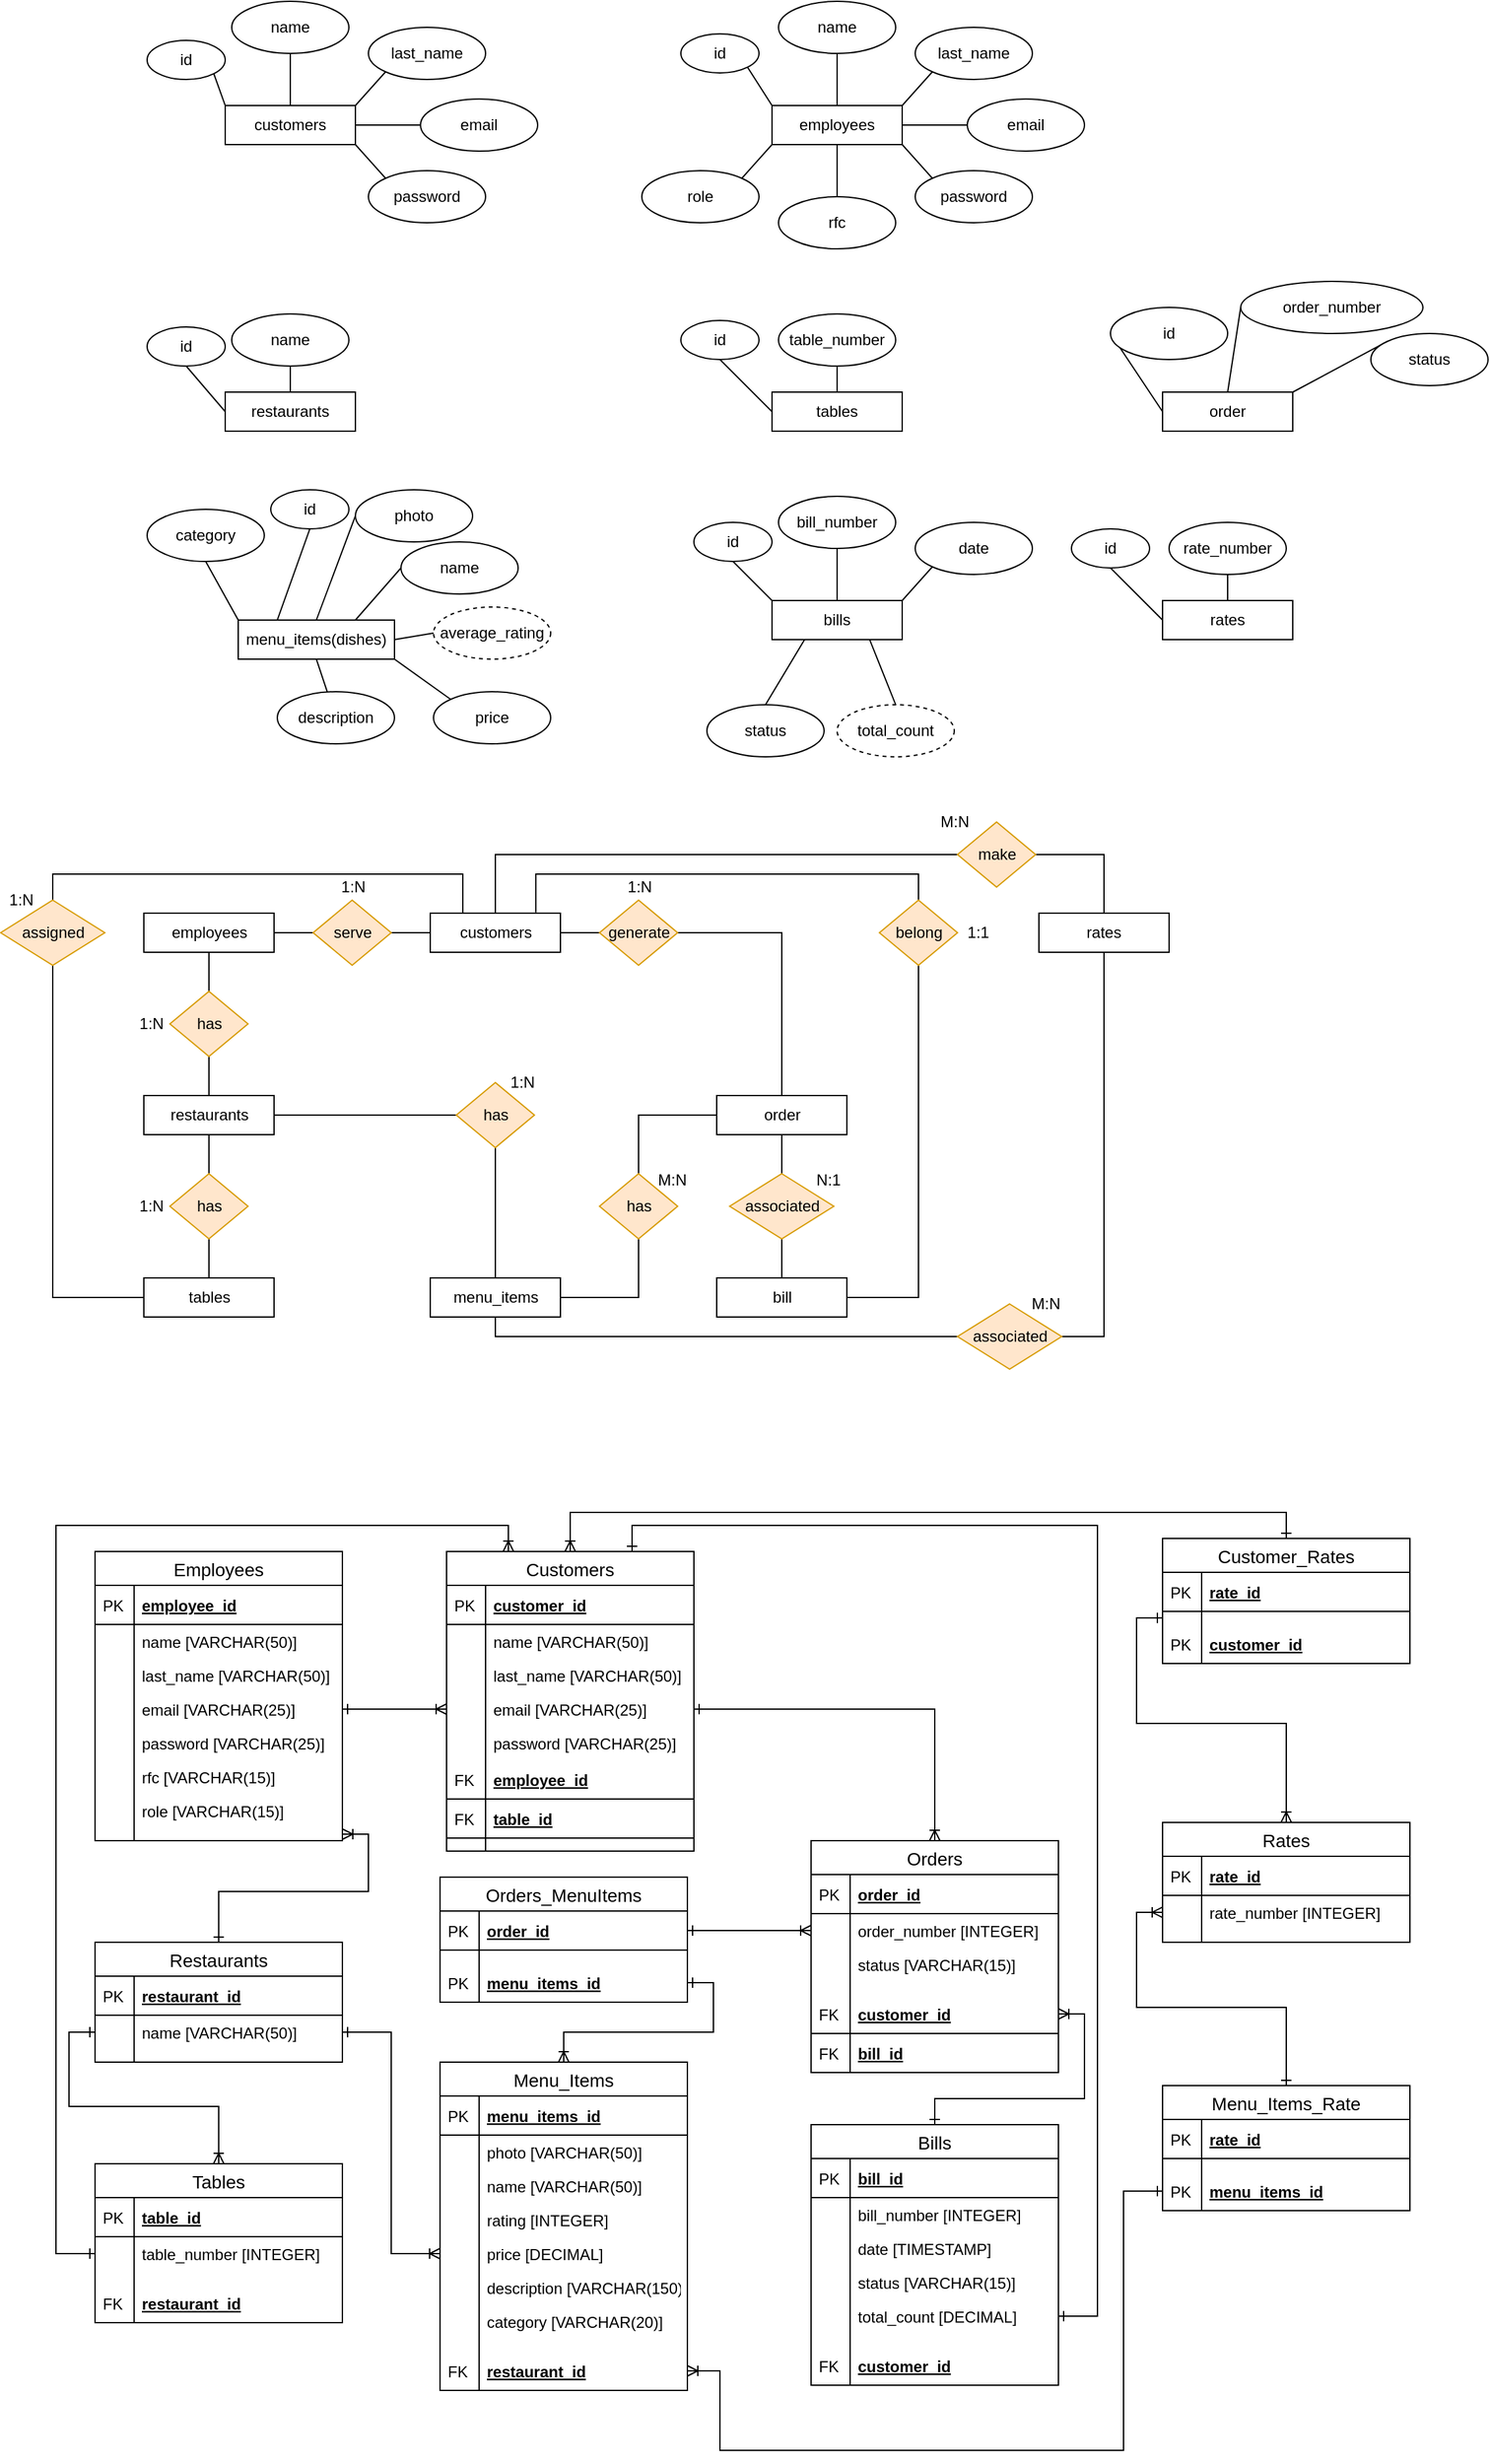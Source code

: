 <mxfile version="12.9.12" type="device"><diagram id="C5RBs43oDa-KdzZeNtuy" name="Page-1"><mxGraphModel dx="2249" dy="775" grid="1" gridSize="10" guides="1" tooltips="1" connect="1" arrows="1" fold="1" page="1" pageScale="1" pageWidth="827" pageHeight="1169" math="0" shadow="0"><root><mxCell id="WIyWlLk6GJQsqaUBKTNV-0"/><mxCell id="WIyWlLk6GJQsqaUBKTNV-1" parent="WIyWlLk6GJQsqaUBKTNV-0"/><mxCell id="mX9SeF26zDkgauIjV5PU-6" style="edgeStyle=none;rounded=0;orthogonalLoop=1;jettySize=auto;html=1;exitX=1;exitY=0;exitDx=0;exitDy=0;entryX=0;entryY=1;entryDx=0;entryDy=0;endArrow=none;endFill=0;" parent="WIyWlLk6GJQsqaUBKTNV-1" source="mX9SeF26zDkgauIjV5PU-0" target="mX9SeF26zDkgauIjV5PU-2" edge="1"><mxGeometry relative="1" as="geometry"/></mxCell><mxCell id="mX9SeF26zDkgauIjV5PU-7" style="edgeStyle=none;rounded=0;orthogonalLoop=1;jettySize=auto;html=1;exitX=1;exitY=0.5;exitDx=0;exitDy=0;entryX=0;entryY=0.5;entryDx=0;entryDy=0;endArrow=none;endFill=0;" parent="WIyWlLk6GJQsqaUBKTNV-1" source="mX9SeF26zDkgauIjV5PU-0" target="mX9SeF26zDkgauIjV5PU-3" edge="1"><mxGeometry relative="1" as="geometry"/></mxCell><mxCell id="mX9SeF26zDkgauIjV5PU-8" style="edgeStyle=none;rounded=0;orthogonalLoop=1;jettySize=auto;html=1;exitX=1;exitY=1;exitDx=0;exitDy=0;entryX=0;entryY=0;entryDx=0;entryDy=0;endArrow=none;endFill=0;" parent="WIyWlLk6GJQsqaUBKTNV-1" source="mX9SeF26zDkgauIjV5PU-0" target="mX9SeF26zDkgauIjV5PU-4" edge="1"><mxGeometry relative="1" as="geometry"/></mxCell><mxCell id="mX9SeF26zDkgauIjV5PU-0" value="customers" style="rounded=0;whiteSpace=wrap;html=1;" parent="WIyWlLk6GJQsqaUBKTNV-1" vertex="1"><mxGeometry x="70" y="190" width="100" height="30" as="geometry"/></mxCell><mxCell id="mX9SeF26zDkgauIjV5PU-5" style="edgeStyle=orthogonalEdgeStyle;rounded=0;orthogonalLoop=1;jettySize=auto;html=1;exitX=0.5;exitY=1;exitDx=0;exitDy=0;entryX=0.5;entryY=0;entryDx=0;entryDy=0;endArrow=none;endFill=0;" parent="WIyWlLk6GJQsqaUBKTNV-1" source="mX9SeF26zDkgauIjV5PU-1" target="mX9SeF26zDkgauIjV5PU-0" edge="1"><mxGeometry relative="1" as="geometry"/></mxCell><mxCell id="mX9SeF26zDkgauIjV5PU-1" value="name" style="ellipse;whiteSpace=wrap;html=1;" parent="WIyWlLk6GJQsqaUBKTNV-1" vertex="1"><mxGeometry x="75" y="110" width="90" height="40" as="geometry"/></mxCell><mxCell id="mX9SeF26zDkgauIjV5PU-2" value="last_name" style="ellipse;whiteSpace=wrap;html=1;" parent="WIyWlLk6GJQsqaUBKTNV-1" vertex="1"><mxGeometry x="180" y="130" width="90" height="40" as="geometry"/></mxCell><mxCell id="mX9SeF26zDkgauIjV5PU-3" value="email" style="ellipse;whiteSpace=wrap;html=1;" parent="WIyWlLk6GJQsqaUBKTNV-1" vertex="1"><mxGeometry x="220" y="185" width="90" height="40" as="geometry"/></mxCell><mxCell id="mX9SeF26zDkgauIjV5PU-4" value="password" style="ellipse;whiteSpace=wrap;html=1;" parent="WIyWlLk6GJQsqaUBKTNV-1" vertex="1"><mxGeometry x="180" y="240" width="90" height="40" as="geometry"/></mxCell><mxCell id="mX9SeF26zDkgauIjV5PU-9" style="edgeStyle=none;rounded=0;orthogonalLoop=1;jettySize=auto;html=1;exitX=1;exitY=0;exitDx=0;exitDy=0;entryX=0;entryY=1;entryDx=0;entryDy=0;endArrow=none;endFill=0;" parent="WIyWlLk6GJQsqaUBKTNV-1" source="mX9SeF26zDkgauIjV5PU-12" target="mX9SeF26zDkgauIjV5PU-15" edge="1"><mxGeometry relative="1" as="geometry"/></mxCell><mxCell id="mX9SeF26zDkgauIjV5PU-10" style="edgeStyle=none;rounded=0;orthogonalLoop=1;jettySize=auto;html=1;exitX=1;exitY=0.5;exitDx=0;exitDy=0;entryX=0;entryY=0.5;entryDx=0;entryDy=0;endArrow=none;endFill=0;" parent="WIyWlLk6GJQsqaUBKTNV-1" source="mX9SeF26zDkgauIjV5PU-12" target="mX9SeF26zDkgauIjV5PU-16" edge="1"><mxGeometry relative="1" as="geometry"/></mxCell><mxCell id="mX9SeF26zDkgauIjV5PU-11" style="edgeStyle=none;rounded=0;orthogonalLoop=1;jettySize=auto;html=1;exitX=1;exitY=1;exitDx=0;exitDy=0;entryX=0;entryY=0;entryDx=0;entryDy=0;endArrow=none;endFill=0;" parent="WIyWlLk6GJQsqaUBKTNV-1" source="mX9SeF26zDkgauIjV5PU-12" target="mX9SeF26zDkgauIjV5PU-17" edge="1"><mxGeometry relative="1" as="geometry"/></mxCell><mxCell id="mX9SeF26zDkgauIjV5PU-19" style="edgeStyle=none;rounded=0;orthogonalLoop=1;jettySize=auto;html=1;exitX=0.5;exitY=1;exitDx=0;exitDy=0;entryX=0.5;entryY=0;entryDx=0;entryDy=0;endArrow=none;endFill=0;" parent="WIyWlLk6GJQsqaUBKTNV-1" source="mX9SeF26zDkgauIjV5PU-12" target="mX9SeF26zDkgauIjV5PU-18" edge="1"><mxGeometry relative="1" as="geometry"/></mxCell><mxCell id="mX9SeF26zDkgauIjV5PU-21" style="edgeStyle=none;rounded=0;orthogonalLoop=1;jettySize=auto;html=1;exitX=0;exitY=1;exitDx=0;exitDy=0;entryX=1;entryY=0;entryDx=0;entryDy=0;endArrow=none;endFill=0;" parent="WIyWlLk6GJQsqaUBKTNV-1" source="mX9SeF26zDkgauIjV5PU-12" target="mX9SeF26zDkgauIjV5PU-20" edge="1"><mxGeometry relative="1" as="geometry"/></mxCell><mxCell id="mX9SeF26zDkgauIjV5PU-12" value="employees" style="rounded=0;whiteSpace=wrap;html=1;" parent="WIyWlLk6GJQsqaUBKTNV-1" vertex="1"><mxGeometry x="490" y="190" width="100" height="30" as="geometry"/></mxCell><mxCell id="mX9SeF26zDkgauIjV5PU-13" style="edgeStyle=orthogonalEdgeStyle;rounded=0;orthogonalLoop=1;jettySize=auto;html=1;exitX=0.5;exitY=1;exitDx=0;exitDy=0;entryX=0.5;entryY=0;entryDx=0;entryDy=0;endArrow=none;endFill=0;" parent="WIyWlLk6GJQsqaUBKTNV-1" source="mX9SeF26zDkgauIjV5PU-14" target="mX9SeF26zDkgauIjV5PU-12" edge="1"><mxGeometry relative="1" as="geometry"/></mxCell><mxCell id="mX9SeF26zDkgauIjV5PU-14" value="name" style="ellipse;whiteSpace=wrap;html=1;" parent="WIyWlLk6GJQsqaUBKTNV-1" vertex="1"><mxGeometry x="495" y="110" width="90" height="40" as="geometry"/></mxCell><mxCell id="mX9SeF26zDkgauIjV5PU-15" value="last_name" style="ellipse;whiteSpace=wrap;html=1;" parent="WIyWlLk6GJQsqaUBKTNV-1" vertex="1"><mxGeometry x="600" y="130" width="90" height="40" as="geometry"/></mxCell><mxCell id="mX9SeF26zDkgauIjV5PU-16" value="email" style="ellipse;whiteSpace=wrap;html=1;" parent="WIyWlLk6GJQsqaUBKTNV-1" vertex="1"><mxGeometry x="640" y="185" width="90" height="40" as="geometry"/></mxCell><mxCell id="mX9SeF26zDkgauIjV5PU-17" value="password" style="ellipse;whiteSpace=wrap;html=1;" parent="WIyWlLk6GJQsqaUBKTNV-1" vertex="1"><mxGeometry x="600" y="240" width="90" height="40" as="geometry"/></mxCell><mxCell id="mX9SeF26zDkgauIjV5PU-18" value="rfc" style="ellipse;whiteSpace=wrap;html=1;" parent="WIyWlLk6GJQsqaUBKTNV-1" vertex="1"><mxGeometry x="495" y="260" width="90" height="40" as="geometry"/></mxCell><mxCell id="mX9SeF26zDkgauIjV5PU-20" value="role" style="ellipse;whiteSpace=wrap;html=1;" parent="WIyWlLk6GJQsqaUBKTNV-1" vertex="1"><mxGeometry x="390" y="240" width="90" height="40" as="geometry"/></mxCell><mxCell id="mX9SeF26zDkgauIjV5PU-25" value="restaurants" style="rounded=0;whiteSpace=wrap;html=1;" parent="WIyWlLk6GJQsqaUBKTNV-1" vertex="1"><mxGeometry x="70" y="410" width="100" height="30" as="geometry"/></mxCell><mxCell id="mX9SeF26zDkgauIjV5PU-26" style="edgeStyle=orthogonalEdgeStyle;rounded=0;orthogonalLoop=1;jettySize=auto;html=1;exitX=0.5;exitY=1;exitDx=0;exitDy=0;entryX=0.5;entryY=0;entryDx=0;entryDy=0;endArrow=none;endFill=0;" parent="WIyWlLk6GJQsqaUBKTNV-1" source="mX9SeF26zDkgauIjV5PU-27" target="mX9SeF26zDkgauIjV5PU-25" edge="1"><mxGeometry relative="1" as="geometry"/></mxCell><mxCell id="mX9SeF26zDkgauIjV5PU-27" value="name" style="ellipse;whiteSpace=wrap;html=1;" parent="WIyWlLk6GJQsqaUBKTNV-1" vertex="1"><mxGeometry x="75" y="350" width="90" height="40" as="geometry"/></mxCell><mxCell id="mX9SeF26zDkgauIjV5PU-31" value="tables" style="rounded=0;whiteSpace=wrap;html=1;" parent="WIyWlLk6GJQsqaUBKTNV-1" vertex="1"><mxGeometry x="490" y="410" width="100" height="30" as="geometry"/></mxCell><mxCell id="mX9SeF26zDkgauIjV5PU-32" style="edgeStyle=orthogonalEdgeStyle;rounded=0;orthogonalLoop=1;jettySize=auto;html=1;exitX=0.5;exitY=1;exitDx=0;exitDy=0;entryX=0.5;entryY=0;entryDx=0;entryDy=0;endArrow=none;endFill=0;" parent="WIyWlLk6GJQsqaUBKTNV-1" source="mX9SeF26zDkgauIjV5PU-33" target="mX9SeF26zDkgauIjV5PU-31" edge="1"><mxGeometry relative="1" as="geometry"/></mxCell><mxCell id="mX9SeF26zDkgauIjV5PU-33" value="table_number" style="ellipse;whiteSpace=wrap;html=1;" parent="WIyWlLk6GJQsqaUBKTNV-1" vertex="1"><mxGeometry x="495" y="350" width="90" height="40" as="geometry"/></mxCell><mxCell id="mX9SeF26zDkgauIjV5PU-36" value="category" style="ellipse;whiteSpace=wrap;html=1;" parent="WIyWlLk6GJQsqaUBKTNV-1" vertex="1"><mxGeometry x="10" y="500" width="90" height="40" as="geometry"/></mxCell><mxCell id="mX9SeF26zDkgauIjV5PU-45" style="edgeStyle=none;rounded=0;orthogonalLoop=1;jettySize=auto;html=1;exitX=0.5;exitY=0;exitDx=0;exitDy=0;entryX=0;entryY=0.5;entryDx=0;entryDy=0;endArrow=none;endFill=0;" parent="WIyWlLk6GJQsqaUBKTNV-1" source="e6xbWpiHhaHhtjEI5YnO-115" target="mX9SeF26zDkgauIjV5PU-40" edge="1"><mxGeometry relative="1" as="geometry"><mxPoint x="230" y="560" as="sourcePoint"/></mxGeometry></mxCell><mxCell id="mX9SeF26zDkgauIjV5PU-46" style="edgeStyle=none;rounded=0;orthogonalLoop=1;jettySize=auto;html=1;exitX=0.75;exitY=0;exitDx=0;exitDy=0;entryX=0;entryY=0.5;entryDx=0;entryDy=0;endArrow=none;endFill=0;" parent="WIyWlLk6GJQsqaUBKTNV-1" source="e6xbWpiHhaHhtjEI5YnO-115" target="mX9SeF26zDkgauIjV5PU-41" edge="1"><mxGeometry relative="1" as="geometry"><mxPoint x="272.426" y="565.858" as="sourcePoint"/></mxGeometry></mxCell><mxCell id="mX9SeF26zDkgauIjV5PU-48" style="edgeStyle=none;rounded=0;orthogonalLoop=1;jettySize=auto;html=1;exitX=1;exitY=1;exitDx=0;exitDy=0;entryX=0;entryY=0;entryDx=0;entryDy=0;endArrow=none;endFill=0;" parent="WIyWlLk6GJQsqaUBKTNV-1" source="e6xbWpiHhaHhtjEI5YnO-115" target="mX9SeF26zDkgauIjV5PU-43" edge="1"><mxGeometry relative="1" as="geometry"><mxPoint x="272.426" y="594.142" as="sourcePoint"/></mxGeometry></mxCell><mxCell id="mX9SeF26zDkgauIjV5PU-49" style="edgeStyle=none;rounded=0;orthogonalLoop=1;jettySize=auto;html=1;exitX=0.5;exitY=1;exitDx=0;exitDy=0;endArrow=none;endFill=0;" parent="WIyWlLk6GJQsqaUBKTNV-1" source="e6xbWpiHhaHhtjEI5YnO-115" target="mX9SeF26zDkgauIjV5PU-44" edge="1"><mxGeometry relative="1" as="geometry"><mxPoint x="230" y="600" as="sourcePoint"/></mxGeometry></mxCell><mxCell id="mX9SeF26zDkgauIjV5PU-51" style="edgeStyle=none;rounded=0;orthogonalLoop=1;jettySize=auto;html=1;exitX=0;exitY=0;exitDx=0;exitDy=0;entryX=0.5;entryY=1;entryDx=0;entryDy=0;endArrow=none;endFill=0;" parent="WIyWlLk6GJQsqaUBKTNV-1" source="e6xbWpiHhaHhtjEI5YnO-115" target="mX9SeF26zDkgauIjV5PU-36" edge="1"><mxGeometry relative="1" as="geometry"><mxPoint x="52.574" y="575.858" as="sourcePoint"/></mxGeometry></mxCell><mxCell id="mX9SeF26zDkgauIjV5PU-40" value="photo" style="ellipse;whiteSpace=wrap;html=1;" parent="WIyWlLk6GJQsqaUBKTNV-1" vertex="1"><mxGeometry x="170" y="485" width="90" height="40" as="geometry"/></mxCell><mxCell id="mX9SeF26zDkgauIjV5PU-41" value="name" style="ellipse;whiteSpace=wrap;html=1;" parent="WIyWlLk6GJQsqaUBKTNV-1" vertex="1"><mxGeometry x="205" y="525" width="90" height="40" as="geometry"/></mxCell><mxCell id="mX9SeF26zDkgauIjV5PU-43" value="price" style="ellipse;whiteSpace=wrap;html=1;" parent="WIyWlLk6GJQsqaUBKTNV-1" vertex="1"><mxGeometry x="230" y="640" width="90" height="40" as="geometry"/></mxCell><mxCell id="mX9SeF26zDkgauIjV5PU-44" value="description" style="ellipse;whiteSpace=wrap;html=1;" parent="WIyWlLk6GJQsqaUBKTNV-1" vertex="1"><mxGeometry x="110" y="640" width="90" height="40" as="geometry"/></mxCell><mxCell id="mX9SeF26zDkgauIjV5PU-52" style="edgeStyle=none;rounded=0;orthogonalLoop=1;jettySize=auto;html=1;exitX=1;exitY=0;exitDx=0;exitDy=0;entryX=0;entryY=1;entryDx=0;entryDy=0;endArrow=none;endFill=0;" parent="WIyWlLk6GJQsqaUBKTNV-1" source="mX9SeF26zDkgauIjV5PU-55" target="mX9SeF26zDkgauIjV5PU-58" edge="1"><mxGeometry relative="1" as="geometry"/></mxCell><mxCell id="mX9SeF26zDkgauIjV5PU-55" value="bills" style="rounded=0;whiteSpace=wrap;html=1;" parent="WIyWlLk6GJQsqaUBKTNV-1" vertex="1"><mxGeometry x="490" y="570" width="100" height="30" as="geometry"/></mxCell><mxCell id="mX9SeF26zDkgauIjV5PU-56" style="edgeStyle=orthogonalEdgeStyle;rounded=0;orthogonalLoop=1;jettySize=auto;html=1;exitX=0.5;exitY=1;exitDx=0;exitDy=0;entryX=0.5;entryY=0;entryDx=0;entryDy=0;endArrow=none;endFill=0;" parent="WIyWlLk6GJQsqaUBKTNV-1" source="mX9SeF26zDkgauIjV5PU-57" target="mX9SeF26zDkgauIjV5PU-55" edge="1"><mxGeometry relative="1" as="geometry"/></mxCell><mxCell id="mX9SeF26zDkgauIjV5PU-57" value="bill_number" style="ellipse;whiteSpace=wrap;html=1;" parent="WIyWlLk6GJQsqaUBKTNV-1" vertex="1"><mxGeometry x="495" y="490" width="90" height="40" as="geometry"/></mxCell><mxCell id="mX9SeF26zDkgauIjV5PU-58" value="date" style="ellipse;whiteSpace=wrap;html=1;" parent="WIyWlLk6GJQsqaUBKTNV-1" vertex="1"><mxGeometry x="600" y="510" width="90" height="40" as="geometry"/></mxCell><mxCell id="mX9SeF26zDkgauIjV5PU-72" style="edgeStyle=none;rounded=0;orthogonalLoop=1;jettySize=auto;html=1;exitX=0.5;exitY=1;exitDx=0;exitDy=0;entryX=0;entryY=0;entryDx=0;entryDy=0;endArrow=none;endFill=0;" parent="WIyWlLk6GJQsqaUBKTNV-1" source="mX9SeF26zDkgauIjV5PU-61" target="mX9SeF26zDkgauIjV5PU-55" edge="1"><mxGeometry relative="1" as="geometry"/></mxCell><mxCell id="mX9SeF26zDkgauIjV5PU-61" value="id" style="ellipse;whiteSpace=wrap;html=1;" parent="WIyWlLk6GJQsqaUBKTNV-1" vertex="1"><mxGeometry x="430" y="510" width="60" height="30" as="geometry"/></mxCell><mxCell id="mX9SeF26zDkgauIjV5PU-70" style="edgeStyle=none;rounded=0;orthogonalLoop=1;jettySize=auto;html=1;exitX=0.5;exitY=1;exitDx=0;exitDy=0;entryX=0;entryY=0.5;entryDx=0;entryDy=0;endArrow=none;endFill=0;" parent="WIyWlLk6GJQsqaUBKTNV-1" source="mX9SeF26zDkgauIjV5PU-63" target="mX9SeF26zDkgauIjV5PU-25" edge="1"><mxGeometry relative="1" as="geometry"/></mxCell><mxCell id="mX9SeF26zDkgauIjV5PU-63" value="id" style="ellipse;whiteSpace=wrap;html=1;" parent="WIyWlLk6GJQsqaUBKTNV-1" vertex="1"><mxGeometry x="10" y="360" width="60" height="30" as="geometry"/></mxCell><mxCell id="mX9SeF26zDkgauIjV5PU-69" style="edgeStyle=none;rounded=0;orthogonalLoop=1;jettySize=auto;html=1;exitX=0.5;exitY=1;exitDx=0;exitDy=0;entryX=0;entryY=0.5;entryDx=0;entryDy=0;endArrow=none;endFill=0;" parent="WIyWlLk6GJQsqaUBKTNV-1" source="mX9SeF26zDkgauIjV5PU-64" target="mX9SeF26zDkgauIjV5PU-31" edge="1"><mxGeometry relative="1" as="geometry"/></mxCell><mxCell id="mX9SeF26zDkgauIjV5PU-64" value="id" style="ellipse;whiteSpace=wrap;html=1;" parent="WIyWlLk6GJQsqaUBKTNV-1" vertex="1"><mxGeometry x="420" y="355" width="60" height="30" as="geometry"/></mxCell><mxCell id="mX9SeF26zDkgauIjV5PU-68" style="edgeStyle=none;rounded=0;orthogonalLoop=1;jettySize=auto;html=1;exitX=1;exitY=1;exitDx=0;exitDy=0;entryX=0;entryY=0;entryDx=0;entryDy=0;endArrow=none;endFill=0;" parent="WIyWlLk6GJQsqaUBKTNV-1" source="mX9SeF26zDkgauIjV5PU-65" target="mX9SeF26zDkgauIjV5PU-12" edge="1"><mxGeometry relative="1" as="geometry"/></mxCell><mxCell id="mX9SeF26zDkgauIjV5PU-65" value="id" style="ellipse;whiteSpace=wrap;html=1;" parent="WIyWlLk6GJQsqaUBKTNV-1" vertex="1"><mxGeometry x="420" y="135" width="60" height="30" as="geometry"/></mxCell><mxCell id="mX9SeF26zDkgauIjV5PU-67" style="edgeStyle=none;rounded=0;orthogonalLoop=1;jettySize=auto;html=1;exitX=1;exitY=1;exitDx=0;exitDy=0;entryX=0;entryY=0;entryDx=0;entryDy=0;endArrow=none;endFill=0;" parent="WIyWlLk6GJQsqaUBKTNV-1" source="mX9SeF26zDkgauIjV5PU-66" target="mX9SeF26zDkgauIjV5PU-0" edge="1"><mxGeometry relative="1" as="geometry"/></mxCell><mxCell id="mX9SeF26zDkgauIjV5PU-66" value="id" style="ellipse;whiteSpace=wrap;html=1;" parent="WIyWlLk6GJQsqaUBKTNV-1" vertex="1"><mxGeometry x="10" y="140" width="60" height="30" as="geometry"/></mxCell><mxCell id="0Cel-12MZ0ogeWaLSmCE-46" style="edgeStyle=none;rounded=0;orthogonalLoop=1;jettySize=auto;html=1;exitX=0.5;exitY=0;exitDx=0;exitDy=0;entryX=0.75;entryY=1;entryDx=0;entryDy=0;endArrow=none;endFill=0;" parent="WIyWlLk6GJQsqaUBKTNV-1" source="Bb51N5-pd2q5HwyLbfA0-0" target="mX9SeF26zDkgauIjV5PU-55" edge="1"><mxGeometry relative="1" as="geometry"/></mxCell><mxCell id="Bb51N5-pd2q5HwyLbfA0-0" value="total_count" style="ellipse;whiteSpace=wrap;html=1;dashed=1;" parent="WIyWlLk6GJQsqaUBKTNV-1" vertex="1"><mxGeometry x="540" y="650" width="90" height="40" as="geometry"/></mxCell><mxCell id="Bb51N5-pd2q5HwyLbfA0-161" style="edgeStyle=none;rounded=0;orthogonalLoop=1;jettySize=auto;html=1;exitX=0.5;exitY=1;exitDx=0;exitDy=0;entryX=0.25;entryY=0;entryDx=0;entryDy=0;endArrow=none;endFill=0;" parent="WIyWlLk6GJQsqaUBKTNV-1" source="Bb51N5-pd2q5HwyLbfA0-160" target="e6xbWpiHhaHhtjEI5YnO-115" edge="1"><mxGeometry relative="1" as="geometry"><mxPoint x="209.96" y="560" as="targetPoint"/></mxGeometry></mxCell><mxCell id="Bb51N5-pd2q5HwyLbfA0-160" value="id" style="ellipse;whiteSpace=wrap;html=1;" parent="WIyWlLk6GJQsqaUBKTNV-1" vertex="1"><mxGeometry x="105" y="485" width="60" height="30" as="geometry"/></mxCell><mxCell id="0Cel-12MZ0ogeWaLSmCE-5" style="edgeStyle=none;rounded=0;orthogonalLoop=1;jettySize=auto;html=1;exitX=0.5;exitY=0;exitDx=0;exitDy=0;entryX=0;entryY=0.5;entryDx=0;entryDy=0;endArrow=none;endFill=0;" parent="WIyWlLk6GJQsqaUBKTNV-1" source="e6xbWpiHhaHhtjEI5YnO-0" target="0Cel-12MZ0ogeWaLSmCE-4" edge="1"><mxGeometry relative="1" as="geometry"><mxPoint x="909.21" y="315" as="sourcePoint"/></mxGeometry></mxCell><mxCell id="0Cel-12MZ0ogeWaLSmCE-4" value="order_number" style="ellipse;whiteSpace=wrap;html=1;" parent="WIyWlLk6GJQsqaUBKTNV-1" vertex="1"><mxGeometry x="850" y="325" width="140" height="40" as="geometry"/></mxCell><mxCell id="0Cel-12MZ0ogeWaLSmCE-7" style="edgeStyle=none;rounded=0;orthogonalLoop=1;jettySize=auto;html=1;exitX=0;exitY=0.5;exitDx=0;exitDy=0;entryX=0;entryY=0.5;entryDx=0;entryDy=0;endArrow=none;endFill=0;" parent="WIyWlLk6GJQsqaUBKTNV-1" source="0Cel-12MZ0ogeWaLSmCE-6" target="e6xbWpiHhaHhtjEI5YnO-0" edge="1"><mxGeometry relative="1" as="geometry"><mxPoint x="885" y="310" as="targetPoint"/></mxGeometry></mxCell><mxCell id="0Cel-12MZ0ogeWaLSmCE-6" value="id" style="ellipse;whiteSpace=wrap;html=1;" parent="WIyWlLk6GJQsqaUBKTNV-1" vertex="1"><mxGeometry x="750" y="345" width="90" height="40" as="geometry"/></mxCell><mxCell id="0Cel-12MZ0ogeWaLSmCE-52" style="edgeStyle=orthogonalEdgeStyle;rounded=0;orthogonalLoop=1;jettySize=auto;html=1;exitX=1;exitY=0.5;exitDx=0;exitDy=0;entryX=0.5;entryY=1;entryDx=0;entryDy=0;endArrow=none;endFill=0;" parent="WIyWlLk6GJQsqaUBKTNV-1" source="0Cel-12MZ0ogeWaLSmCE-9" target="0Cel-12MZ0ogeWaLSmCE-51" edge="1"><mxGeometry relative="1" as="geometry"/></mxCell><mxCell id="0Cel-12MZ0ogeWaLSmCE-9" value="bill" style="rounded=0;whiteSpace=wrap;html=1;" parent="WIyWlLk6GJQsqaUBKTNV-1" vertex="1"><mxGeometry x="447.5" y="1090" width="100" height="30" as="geometry"/></mxCell><mxCell id="0Cel-12MZ0ogeWaLSmCE-38" style="edgeStyle=none;rounded=0;orthogonalLoop=1;jettySize=auto;html=1;exitX=1;exitY=0.5;exitDx=0;exitDy=0;entryX=0;entryY=0.5;entryDx=0;entryDy=0;endArrow=none;endFill=0;" parent="WIyWlLk6GJQsqaUBKTNV-1" source="0Cel-12MZ0ogeWaLSmCE-10" target="0Cel-12MZ0ogeWaLSmCE-37" edge="1"><mxGeometry relative="1" as="geometry"/></mxCell><mxCell id="HSGkmne8e0YMvM02jZLF-15" style="edgeStyle=orthogonalEdgeStyle;rounded=0;orthogonalLoop=1;jettySize=auto;html=1;exitX=0.5;exitY=0;exitDx=0;exitDy=0;entryX=0;entryY=0.5;entryDx=0;entryDy=0;startArrow=none;startFill=0;endArrow=none;endFill=0;" parent="WIyWlLk6GJQsqaUBKTNV-1" source="0Cel-12MZ0ogeWaLSmCE-10" target="HSGkmne8e0YMvM02jZLF-13" edge="1"><mxGeometry relative="1" as="geometry"/></mxCell><mxCell id="0Cel-12MZ0ogeWaLSmCE-10" value="customers" style="rounded=0;whiteSpace=wrap;html=1;" parent="WIyWlLk6GJQsqaUBKTNV-1" vertex="1"><mxGeometry x="227.5" y="810" width="100" height="30" as="geometry"/></mxCell><mxCell id="0Cel-12MZ0ogeWaLSmCE-34" style="edgeStyle=none;rounded=0;orthogonalLoop=1;jettySize=auto;html=1;exitX=1;exitY=0.5;exitDx=0;exitDy=0;entryX=0;entryY=0.5;entryDx=0;entryDy=0;endArrow=none;endFill=0;" parent="WIyWlLk6GJQsqaUBKTNV-1" source="0Cel-12MZ0ogeWaLSmCE-11" target="0Cel-12MZ0ogeWaLSmCE-33" edge="1"><mxGeometry relative="1" as="geometry"/></mxCell><mxCell id="0Cel-12MZ0ogeWaLSmCE-11" value="employees" style="rounded=0;whiteSpace=wrap;html=1;" parent="WIyWlLk6GJQsqaUBKTNV-1" vertex="1"><mxGeometry x="7.5" y="810" width="100" height="30" as="geometry"/></mxCell><mxCell id="e6xbWpiHhaHhtjEI5YnO-114" style="edgeStyle=orthogonalEdgeStyle;rounded=0;orthogonalLoop=1;jettySize=auto;html=1;exitX=1;exitY=0.5;exitDx=0;exitDy=0;entryX=0;entryY=0.5;entryDx=0;entryDy=0;endArrow=none;endFill=0;" parent="WIyWlLk6GJQsqaUBKTNV-1" source="0Cel-12MZ0ogeWaLSmCE-12" target="0Cel-12MZ0ogeWaLSmCE-20" edge="1"><mxGeometry relative="1" as="geometry"/></mxCell><mxCell id="0Cel-12MZ0ogeWaLSmCE-12" value="restaurants" style="rounded=0;whiteSpace=wrap;html=1;" parent="WIyWlLk6GJQsqaUBKTNV-1" vertex="1"><mxGeometry x="7.5" y="950" width="100" height="30" as="geometry"/></mxCell><mxCell id="0Cel-12MZ0ogeWaLSmCE-13" value="tables" style="rounded=0;whiteSpace=wrap;html=1;" parent="WIyWlLk6GJQsqaUBKTNV-1" vertex="1"><mxGeometry x="7.5" y="1090" width="100" height="30" as="geometry"/></mxCell><mxCell id="0Cel-12MZ0ogeWaLSmCE-57" style="edgeStyle=orthogonalEdgeStyle;rounded=0;orthogonalLoop=1;jettySize=auto;html=1;exitX=1;exitY=0.5;exitDx=0;exitDy=0;entryX=0.5;entryY=1;entryDx=0;entryDy=0;endArrow=none;endFill=0;" parent="WIyWlLk6GJQsqaUBKTNV-1" source="0Cel-12MZ0ogeWaLSmCE-14" target="0Cel-12MZ0ogeWaLSmCE-56" edge="1"><mxGeometry relative="1" as="geometry"/></mxCell><mxCell id="0Cel-12MZ0ogeWaLSmCE-14" value="menu_items" style="rounded=0;whiteSpace=wrap;html=1;" parent="WIyWlLk6GJQsqaUBKTNV-1" vertex="1"><mxGeometry x="227.5" y="1090" width="100" height="30" as="geometry"/></mxCell><mxCell id="0Cel-12MZ0ogeWaLSmCE-48" style="edgeStyle=none;rounded=0;orthogonalLoop=1;jettySize=auto;html=1;exitX=0.5;exitY=1;exitDx=0;exitDy=0;entryX=0.5;entryY=0;entryDx=0;entryDy=0;endArrow=none;endFill=0;" parent="WIyWlLk6GJQsqaUBKTNV-1" source="0Cel-12MZ0ogeWaLSmCE-15" target="0Cel-12MZ0ogeWaLSmCE-47" edge="1"><mxGeometry relative="1" as="geometry"/></mxCell><mxCell id="0Cel-12MZ0ogeWaLSmCE-15" value="order" style="rounded=0;whiteSpace=wrap;html=1;" parent="WIyWlLk6GJQsqaUBKTNV-1" vertex="1"><mxGeometry x="447.5" y="950" width="100" height="30" as="geometry"/></mxCell><mxCell id="0Cel-12MZ0ogeWaLSmCE-22" style="edgeStyle=none;rounded=0;orthogonalLoop=1;jettySize=auto;html=1;exitX=0.5;exitY=1;exitDx=0;exitDy=0;entryX=0.5;entryY=0;entryDx=0;entryDy=0;endArrow=none;endFill=0;" parent="WIyWlLk6GJQsqaUBKTNV-1" source="0Cel-12MZ0ogeWaLSmCE-20" target="0Cel-12MZ0ogeWaLSmCE-14" edge="1"><mxGeometry relative="1" as="geometry"/></mxCell><mxCell id="0Cel-12MZ0ogeWaLSmCE-20" value="has" style="rhombus;whiteSpace=wrap;html=1;fillColor=#ffe6cc;strokeColor=#d79b00;" parent="WIyWlLk6GJQsqaUBKTNV-1" vertex="1"><mxGeometry x="247.5" y="940" width="60" height="50" as="geometry"/></mxCell><mxCell id="0Cel-12MZ0ogeWaLSmCE-23" value="1:N" style="text;html=1;align=center;verticalAlign=middle;resizable=0;points=[];autosize=1;" parent="WIyWlLk6GJQsqaUBKTNV-1" vertex="1"><mxGeometry x="282.5" y="930" width="30" height="20" as="geometry"/></mxCell><mxCell id="0Cel-12MZ0ogeWaLSmCE-25" style="edgeStyle=none;rounded=0;orthogonalLoop=1;jettySize=auto;html=1;exitX=0.5;exitY=0;exitDx=0;exitDy=0;entryX=0.5;entryY=1;entryDx=0;entryDy=0;endArrow=none;endFill=0;" parent="WIyWlLk6GJQsqaUBKTNV-1" source="0Cel-12MZ0ogeWaLSmCE-24" target="0Cel-12MZ0ogeWaLSmCE-12" edge="1"><mxGeometry relative="1" as="geometry"/></mxCell><mxCell id="0Cel-12MZ0ogeWaLSmCE-26" style="edgeStyle=none;rounded=0;orthogonalLoop=1;jettySize=auto;html=1;exitX=0.5;exitY=1;exitDx=0;exitDy=0;entryX=0.5;entryY=0;entryDx=0;entryDy=0;endArrow=none;endFill=0;" parent="WIyWlLk6GJQsqaUBKTNV-1" source="0Cel-12MZ0ogeWaLSmCE-24" target="0Cel-12MZ0ogeWaLSmCE-13" edge="1"><mxGeometry relative="1" as="geometry"/></mxCell><mxCell id="0Cel-12MZ0ogeWaLSmCE-24" value="has" style="rhombus;whiteSpace=wrap;html=1;fillColor=#ffe6cc;strokeColor=#d79b00;" parent="WIyWlLk6GJQsqaUBKTNV-1" vertex="1"><mxGeometry x="27.5" y="1010" width="60" height="50" as="geometry"/></mxCell><mxCell id="0Cel-12MZ0ogeWaLSmCE-27" value="1:N" style="text;html=1;align=center;verticalAlign=middle;resizable=0;points=[];autosize=1;" parent="WIyWlLk6GJQsqaUBKTNV-1" vertex="1"><mxGeometry x="-2.5" y="1025" width="30" height="20" as="geometry"/></mxCell><mxCell id="0Cel-12MZ0ogeWaLSmCE-30" style="edgeStyle=none;rounded=0;orthogonalLoop=1;jettySize=auto;html=1;exitX=0.5;exitY=0;exitDx=0;exitDy=0;entryX=0.5;entryY=1;entryDx=0;entryDy=0;endArrow=none;endFill=0;" parent="WIyWlLk6GJQsqaUBKTNV-1" source="0Cel-12MZ0ogeWaLSmCE-29" target="0Cel-12MZ0ogeWaLSmCE-11" edge="1"><mxGeometry relative="1" as="geometry"/></mxCell><mxCell id="0Cel-12MZ0ogeWaLSmCE-31" style="edgeStyle=none;rounded=0;orthogonalLoop=1;jettySize=auto;html=1;exitX=0.5;exitY=1;exitDx=0;exitDy=0;entryX=0.5;entryY=0;entryDx=0;entryDy=0;endArrow=none;endFill=0;" parent="WIyWlLk6GJQsqaUBKTNV-1" source="0Cel-12MZ0ogeWaLSmCE-29" target="0Cel-12MZ0ogeWaLSmCE-12" edge="1"><mxGeometry relative="1" as="geometry"/></mxCell><mxCell id="0Cel-12MZ0ogeWaLSmCE-29" value="has" style="rhombus;whiteSpace=wrap;html=1;fillColor=#ffe6cc;strokeColor=#d79b00;" parent="WIyWlLk6GJQsqaUBKTNV-1" vertex="1"><mxGeometry x="27.5" y="870" width="60" height="50" as="geometry"/></mxCell><mxCell id="0Cel-12MZ0ogeWaLSmCE-32" value="1:N" style="text;html=1;align=center;verticalAlign=middle;resizable=0;points=[];autosize=1;" parent="WIyWlLk6GJQsqaUBKTNV-1" vertex="1"><mxGeometry x="-2.5" y="885" width="30" height="20" as="geometry"/></mxCell><mxCell id="0Cel-12MZ0ogeWaLSmCE-35" style="edgeStyle=none;rounded=0;orthogonalLoop=1;jettySize=auto;html=1;exitX=1;exitY=0.5;exitDx=0;exitDy=0;entryX=0;entryY=0.5;entryDx=0;entryDy=0;endArrow=none;endFill=0;" parent="WIyWlLk6GJQsqaUBKTNV-1" source="0Cel-12MZ0ogeWaLSmCE-33" target="0Cel-12MZ0ogeWaLSmCE-10" edge="1"><mxGeometry relative="1" as="geometry"/></mxCell><mxCell id="0Cel-12MZ0ogeWaLSmCE-33" value="serve" style="rhombus;whiteSpace=wrap;html=1;fillColor=#ffe6cc;strokeColor=#d79b00;" parent="WIyWlLk6GJQsqaUBKTNV-1" vertex="1"><mxGeometry x="137.5" y="800" width="60" height="50" as="geometry"/></mxCell><mxCell id="0Cel-12MZ0ogeWaLSmCE-36" value="1:N" style="text;html=1;align=center;verticalAlign=middle;resizable=0;points=[];autosize=1;" parent="WIyWlLk6GJQsqaUBKTNV-1" vertex="1"><mxGeometry x="152.5" y="780" width="30" height="20" as="geometry"/></mxCell><mxCell id="0Cel-12MZ0ogeWaLSmCE-39" style="edgeStyle=orthogonalEdgeStyle;rounded=0;orthogonalLoop=1;jettySize=auto;html=1;exitX=1;exitY=0.5;exitDx=0;exitDy=0;entryX=0.5;entryY=0;entryDx=0;entryDy=0;endArrow=none;endFill=0;" parent="WIyWlLk6GJQsqaUBKTNV-1" source="0Cel-12MZ0ogeWaLSmCE-37" target="0Cel-12MZ0ogeWaLSmCE-15" edge="1"><mxGeometry relative="1" as="geometry"/></mxCell><mxCell id="0Cel-12MZ0ogeWaLSmCE-37" value="generate" style="rhombus;whiteSpace=wrap;html=1;fillColor=#ffe6cc;strokeColor=#d79b00;" parent="WIyWlLk6GJQsqaUBKTNV-1" vertex="1"><mxGeometry x="357.5" y="800" width="60" height="50" as="geometry"/></mxCell><mxCell id="0Cel-12MZ0ogeWaLSmCE-40" value="1:N" style="text;html=1;align=center;verticalAlign=middle;resizable=0;points=[];autosize=1;" parent="WIyWlLk6GJQsqaUBKTNV-1" vertex="1"><mxGeometry x="372.5" y="780" width="30" height="20" as="geometry"/></mxCell><mxCell id="0Cel-12MZ0ogeWaLSmCE-43" style="edgeStyle=none;rounded=0;orthogonalLoop=1;jettySize=auto;html=1;exitX=0;exitY=0;exitDx=0;exitDy=0;entryX=1;entryY=0;entryDx=0;entryDy=0;endArrow=none;endFill=0;" parent="WIyWlLk6GJQsqaUBKTNV-1" source="0Cel-12MZ0ogeWaLSmCE-41" target="e6xbWpiHhaHhtjEI5YnO-0" edge="1"><mxGeometry relative="1" as="geometry"><mxPoint x="921.54" y="344.28" as="targetPoint"/></mxGeometry></mxCell><mxCell id="0Cel-12MZ0ogeWaLSmCE-41" value="status" style="ellipse;whiteSpace=wrap;html=1;" parent="WIyWlLk6GJQsqaUBKTNV-1" vertex="1"><mxGeometry x="950" y="365" width="90" height="40" as="geometry"/></mxCell><mxCell id="0Cel-12MZ0ogeWaLSmCE-45" style="edgeStyle=none;rounded=0;orthogonalLoop=1;jettySize=auto;html=1;exitX=0.5;exitY=0;exitDx=0;exitDy=0;entryX=0.25;entryY=1;entryDx=0;entryDy=0;endArrow=none;endFill=0;" parent="WIyWlLk6GJQsqaUBKTNV-1" source="0Cel-12MZ0ogeWaLSmCE-44" target="mX9SeF26zDkgauIjV5PU-55" edge="1"><mxGeometry relative="1" as="geometry"/></mxCell><mxCell id="0Cel-12MZ0ogeWaLSmCE-44" value="status" style="ellipse;whiteSpace=wrap;html=1;" parent="WIyWlLk6GJQsqaUBKTNV-1" vertex="1"><mxGeometry x="440" y="650" width="90" height="40" as="geometry"/></mxCell><mxCell id="0Cel-12MZ0ogeWaLSmCE-49" style="edgeStyle=none;rounded=0;orthogonalLoop=1;jettySize=auto;html=1;exitX=0.5;exitY=1;exitDx=0;exitDy=0;entryX=0.5;entryY=0;entryDx=0;entryDy=0;endArrow=none;endFill=0;" parent="WIyWlLk6GJQsqaUBKTNV-1" source="0Cel-12MZ0ogeWaLSmCE-47" target="0Cel-12MZ0ogeWaLSmCE-9" edge="1"><mxGeometry relative="1" as="geometry"/></mxCell><mxCell id="0Cel-12MZ0ogeWaLSmCE-47" value="associated" style="rhombus;whiteSpace=wrap;html=1;fillColor=#ffe6cc;strokeColor=#d79b00;" parent="WIyWlLk6GJQsqaUBKTNV-1" vertex="1"><mxGeometry x="457.5" y="1010" width="80" height="50" as="geometry"/></mxCell><mxCell id="0Cel-12MZ0ogeWaLSmCE-50" value="N:1" style="text;html=1;align=center;verticalAlign=middle;resizable=0;points=[];autosize=1;" parent="WIyWlLk6GJQsqaUBKTNV-1" vertex="1"><mxGeometry x="517.5" y="1005" width="30" height="20" as="geometry"/></mxCell><mxCell id="0Cel-12MZ0ogeWaLSmCE-53" style="edgeStyle=orthogonalEdgeStyle;rounded=0;orthogonalLoop=1;jettySize=auto;html=1;exitX=0.5;exitY=0;exitDx=0;exitDy=0;entryX=0.811;entryY=-0.019;entryDx=0;entryDy=0;endArrow=none;endFill=0;entryPerimeter=0;" parent="WIyWlLk6GJQsqaUBKTNV-1" source="0Cel-12MZ0ogeWaLSmCE-51" target="0Cel-12MZ0ogeWaLSmCE-10" edge="1"><mxGeometry relative="1" as="geometry"/></mxCell><mxCell id="0Cel-12MZ0ogeWaLSmCE-51" value="belong" style="rhombus;whiteSpace=wrap;html=1;fillColor=#ffe6cc;strokeColor=#d79b00;" parent="WIyWlLk6GJQsqaUBKTNV-1" vertex="1"><mxGeometry x="572.5" y="800" width="60" height="50" as="geometry"/></mxCell><mxCell id="0Cel-12MZ0ogeWaLSmCE-54" value="1:1" style="text;html=1;align=center;verticalAlign=middle;resizable=0;points=[];autosize=1;" parent="WIyWlLk6GJQsqaUBKTNV-1" vertex="1"><mxGeometry x="632.5" y="815" width="30" height="20" as="geometry"/></mxCell><mxCell id="0Cel-12MZ0ogeWaLSmCE-58" style="edgeStyle=orthogonalEdgeStyle;rounded=0;orthogonalLoop=1;jettySize=auto;html=1;exitX=0.5;exitY=0;exitDx=0;exitDy=0;entryX=0;entryY=0.5;entryDx=0;entryDy=0;endArrow=none;endFill=0;" parent="WIyWlLk6GJQsqaUBKTNV-1" source="0Cel-12MZ0ogeWaLSmCE-56" target="0Cel-12MZ0ogeWaLSmCE-15" edge="1"><mxGeometry relative="1" as="geometry"/></mxCell><mxCell id="0Cel-12MZ0ogeWaLSmCE-56" value="has" style="rhombus;whiteSpace=wrap;html=1;fillColor=#ffe6cc;strokeColor=#d79b00;" parent="WIyWlLk6GJQsqaUBKTNV-1" vertex="1"><mxGeometry x="357.5" y="1010" width="60" height="50" as="geometry"/></mxCell><mxCell id="0Cel-12MZ0ogeWaLSmCE-59" value="M:N" style="text;html=1;align=center;verticalAlign=middle;resizable=0;points=[];autosize=1;" parent="WIyWlLk6GJQsqaUBKTNV-1" vertex="1"><mxGeometry x="392.5" y="1005" width="40" height="20" as="geometry"/></mxCell><mxCell id="0Cel-12MZ0ogeWaLSmCE-61" style="edgeStyle=orthogonalEdgeStyle;rounded=0;orthogonalLoop=1;jettySize=auto;html=1;exitX=0.5;exitY=1;exitDx=0;exitDy=0;entryX=0;entryY=0.5;entryDx=0;entryDy=0;endArrow=none;endFill=0;" parent="WIyWlLk6GJQsqaUBKTNV-1" source="0Cel-12MZ0ogeWaLSmCE-60" target="0Cel-12MZ0ogeWaLSmCE-13" edge="1"><mxGeometry relative="1" as="geometry"/></mxCell><mxCell id="0Cel-12MZ0ogeWaLSmCE-62" style="edgeStyle=orthogonalEdgeStyle;rounded=0;orthogonalLoop=1;jettySize=auto;html=1;exitX=0.5;exitY=0;exitDx=0;exitDy=0;entryX=0.25;entryY=0;entryDx=0;entryDy=0;endArrow=none;endFill=0;" parent="WIyWlLk6GJQsqaUBKTNV-1" source="0Cel-12MZ0ogeWaLSmCE-60" target="0Cel-12MZ0ogeWaLSmCE-10" edge="1"><mxGeometry relative="1" as="geometry"/></mxCell><mxCell id="0Cel-12MZ0ogeWaLSmCE-60" value="assigned" style="rhombus;whiteSpace=wrap;html=1;fillColor=#ffe6cc;strokeColor=#d79b00;" parent="WIyWlLk6GJQsqaUBKTNV-1" vertex="1"><mxGeometry x="-102.5" y="800" width="80" height="50" as="geometry"/></mxCell><mxCell id="0Cel-12MZ0ogeWaLSmCE-63" value="1:N" style="text;html=1;align=center;verticalAlign=middle;resizable=0;points=[];autosize=1;" parent="WIyWlLk6GJQsqaUBKTNV-1" vertex="1"><mxGeometry x="-102.5" y="790" width="30" height="20" as="geometry"/></mxCell><mxCell id="e6xbWpiHhaHhtjEI5YnO-0" value="order" style="rounded=0;whiteSpace=wrap;html=1;" parent="WIyWlLk6GJQsqaUBKTNV-1" vertex="1"><mxGeometry x="790" y="410" width="100" height="30" as="geometry"/></mxCell><mxCell id="HSGkmne8e0YMvM02jZLF-11" style="edgeStyle=none;rounded=0;orthogonalLoop=1;jettySize=auto;html=1;exitX=1;exitY=0.5;exitDx=0;exitDy=0;entryX=0;entryY=0.5;entryDx=0;entryDy=0;startArrow=none;startFill=0;endArrow=none;endFill=0;" parent="WIyWlLk6GJQsqaUBKTNV-1" source="e6xbWpiHhaHhtjEI5YnO-115" target="HSGkmne8e0YMvM02jZLF-9" edge="1"><mxGeometry relative="1" as="geometry"/></mxCell><mxCell id="e6xbWpiHhaHhtjEI5YnO-115" value="&lt;span&gt;menu_items(dishes)&lt;/span&gt;" style="rounded=0;whiteSpace=wrap;html=1;" parent="WIyWlLk6GJQsqaUBKTNV-1" vertex="1"><mxGeometry x="80" y="585" width="120" height="30" as="geometry"/></mxCell><mxCell id="e6xbWpiHhaHhtjEI5YnO-137" style="edgeStyle=orthogonalEdgeStyle;rounded=0;orthogonalLoop=1;jettySize=auto;html=1;exitX=0.75;exitY=0;exitDx=0;exitDy=0;entryX=1;entryY=0.5;entryDx=0;entryDy=0;startArrow=ERone;startFill=0;endArrow=ERone;endFill=0;" parent="WIyWlLk6GJQsqaUBKTNV-1" source="e6xbWpiHhaHhtjEI5YnO-1" target="e6xbWpiHhaHhtjEI5YnO-90" edge="1"><mxGeometry relative="1" as="geometry"><Array as="points"><mxPoint x="383" y="1280"/><mxPoint x="740" y="1280"/><mxPoint x="740" y="1887"/></Array></mxGeometry></mxCell><mxCell id="HSGkmne8e0YMvM02jZLF-36" style="edgeStyle=orthogonalEdgeStyle;rounded=0;orthogonalLoop=1;jettySize=auto;html=1;exitX=0.5;exitY=0;exitDx=0;exitDy=0;entryX=0.5;entryY=0;entryDx=0;entryDy=0;startArrow=ERoneToMany;startFill=0;endArrow=ERone;endFill=0;" parent="WIyWlLk6GJQsqaUBKTNV-1" source="e6xbWpiHhaHhtjEI5YnO-1" target="HSGkmne8e0YMvM02jZLF-29" edge="1"><mxGeometry relative="1" as="geometry"/></mxCell><mxCell id="e6xbWpiHhaHhtjEI5YnO-1" value="Customers" style="swimlane;fontStyle=0;childLayout=stackLayout;horizontal=1;startSize=26;horizontalStack=0;resizeParent=1;resizeParentMax=0;resizeLast=0;collapsible=1;marginBottom=0;align=center;fontSize=14;" parent="WIyWlLk6GJQsqaUBKTNV-1" vertex="1"><mxGeometry x="240" y="1300" width="190" height="230" as="geometry"/></mxCell><mxCell id="e6xbWpiHhaHhtjEI5YnO-2" value="customer_id" style="shape=partialRectangle;top=0;left=0;right=0;bottom=1;align=left;verticalAlign=middle;fillColor=none;spacingLeft=34;spacingRight=4;overflow=hidden;rotatable=0;points=[[0,0.5],[1,0.5]];portConstraint=eastwest;dropTarget=0;fontStyle=5;fontSize=12;" parent="e6xbWpiHhaHhtjEI5YnO-1" vertex="1"><mxGeometry y="26" width="190" height="30" as="geometry"/></mxCell><mxCell id="e6xbWpiHhaHhtjEI5YnO-3" value="PK" style="shape=partialRectangle;top=0;left=0;bottom=0;fillColor=none;align=left;verticalAlign=middle;spacingLeft=4;spacingRight=4;overflow=hidden;rotatable=0;points=[];portConstraint=eastwest;part=1;fontSize=12;" parent="e6xbWpiHhaHhtjEI5YnO-2" vertex="1" connectable="0"><mxGeometry width="30" height="30" as="geometry"/></mxCell><mxCell id="e6xbWpiHhaHhtjEI5YnO-4" value="name [VARCHAR(50)]" style="shape=partialRectangle;top=0;left=0;right=0;bottom=0;align=left;verticalAlign=top;fillColor=none;spacingLeft=34;spacingRight=4;overflow=hidden;rotatable=0;points=[[0,0.5],[1,0.5]];portConstraint=eastwest;dropTarget=0;fontSize=12;" parent="e6xbWpiHhaHhtjEI5YnO-1" vertex="1"><mxGeometry y="56" width="190" height="26" as="geometry"/></mxCell><mxCell id="e6xbWpiHhaHhtjEI5YnO-5" value="" style="shape=partialRectangle;top=0;left=0;bottom=0;fillColor=none;align=left;verticalAlign=top;spacingLeft=4;spacingRight=4;overflow=hidden;rotatable=0;points=[];portConstraint=eastwest;part=1;fontSize=12;" parent="e6xbWpiHhaHhtjEI5YnO-4" vertex="1" connectable="0"><mxGeometry width="30" height="26" as="geometry"/></mxCell><mxCell id="e6xbWpiHhaHhtjEI5YnO-6" value="last_name [VARCHAR(50)]" style="shape=partialRectangle;top=0;left=0;right=0;bottom=0;align=left;verticalAlign=top;fillColor=none;spacingLeft=34;spacingRight=4;overflow=hidden;rotatable=0;points=[[0,0.5],[1,0.5]];portConstraint=eastwest;dropTarget=0;fontSize=12;" parent="e6xbWpiHhaHhtjEI5YnO-1" vertex="1"><mxGeometry y="82" width="190" height="26" as="geometry"/></mxCell><mxCell id="e6xbWpiHhaHhtjEI5YnO-7" value="" style="shape=partialRectangle;top=0;left=0;bottom=0;fillColor=none;align=left;verticalAlign=top;spacingLeft=4;spacingRight=4;overflow=hidden;rotatable=0;points=[];portConstraint=eastwest;part=1;fontSize=12;" parent="e6xbWpiHhaHhtjEI5YnO-6" vertex="1" connectable="0"><mxGeometry width="30" height="26" as="geometry"/></mxCell><mxCell id="e6xbWpiHhaHhtjEI5YnO-14" value="email [VARCHAR(25)]" style="shape=partialRectangle;top=0;left=0;right=0;bottom=0;align=left;verticalAlign=top;fillColor=none;spacingLeft=34;spacingRight=4;overflow=hidden;rotatable=0;points=[[0,0.5],[1,0.5]];portConstraint=eastwest;dropTarget=0;fontSize=12;" parent="e6xbWpiHhaHhtjEI5YnO-1" vertex="1"><mxGeometry y="108" width="190" height="26" as="geometry"/></mxCell><mxCell id="e6xbWpiHhaHhtjEI5YnO-15" value="" style="shape=partialRectangle;top=0;left=0;bottom=0;fillColor=none;align=left;verticalAlign=top;spacingLeft=4;spacingRight=4;overflow=hidden;rotatable=0;points=[];portConstraint=eastwest;part=1;fontSize=12;" parent="e6xbWpiHhaHhtjEI5YnO-14" vertex="1" connectable="0"><mxGeometry width="30" height="26" as="geometry"/></mxCell><mxCell id="e6xbWpiHhaHhtjEI5YnO-8" value="password [VARCHAR(25)]" style="shape=partialRectangle;top=0;left=0;right=0;bottom=0;align=left;verticalAlign=top;fillColor=none;spacingLeft=34;spacingRight=4;overflow=hidden;rotatable=0;points=[[0,0.5],[1,0.5]];portConstraint=eastwest;dropTarget=0;fontSize=12;" parent="e6xbWpiHhaHhtjEI5YnO-1" vertex="1"><mxGeometry y="134" width="190" height="26" as="geometry"/></mxCell><mxCell id="e6xbWpiHhaHhtjEI5YnO-9" value="" style="shape=partialRectangle;top=0;left=0;bottom=0;fillColor=none;align=left;verticalAlign=top;spacingLeft=4;spacingRight=4;overflow=hidden;rotatable=0;points=[];portConstraint=eastwest;part=1;fontSize=12;" parent="e6xbWpiHhaHhtjEI5YnO-8" vertex="1" connectable="0"><mxGeometry width="30" height="26" as="geometry"/></mxCell><mxCell id="e6xbWpiHhaHhtjEI5YnO-118" value="employee_id" style="shape=partialRectangle;top=0;left=0;right=0;bottom=1;align=left;verticalAlign=middle;fillColor=none;spacingLeft=34;spacingRight=4;overflow=hidden;rotatable=0;points=[[0,0.5],[1,0.5]];portConstraint=eastwest;dropTarget=0;fontStyle=5;fontSize=12;" parent="e6xbWpiHhaHhtjEI5YnO-1" vertex="1"><mxGeometry y="160" width="190" height="30" as="geometry"/></mxCell><mxCell id="e6xbWpiHhaHhtjEI5YnO-119" value="FK" style="shape=partialRectangle;top=0;left=0;bottom=0;fillColor=none;align=left;verticalAlign=middle;spacingLeft=4;spacingRight=4;overflow=hidden;rotatable=0;points=[];portConstraint=eastwest;part=1;fontSize=12;" parent="e6xbWpiHhaHhtjEI5YnO-118" vertex="1" connectable="0"><mxGeometry width="30" height="30" as="geometry"/></mxCell><mxCell id="e6xbWpiHhaHhtjEI5YnO-144" value="table_id" style="shape=partialRectangle;top=0;left=0;right=0;bottom=1;align=left;verticalAlign=middle;fillColor=none;spacingLeft=34;spacingRight=4;overflow=hidden;rotatable=0;points=[[0,0.5],[1,0.5]];portConstraint=eastwest;dropTarget=0;fontStyle=5;fontSize=12;" parent="e6xbWpiHhaHhtjEI5YnO-1" vertex="1"><mxGeometry y="190" width="190" height="30" as="geometry"/></mxCell><mxCell id="e6xbWpiHhaHhtjEI5YnO-145" value="FK" style="shape=partialRectangle;top=0;left=0;bottom=0;fillColor=none;align=left;verticalAlign=middle;spacingLeft=4;spacingRight=4;overflow=hidden;rotatable=0;points=[];portConstraint=eastwest;part=1;fontSize=12;" parent="e6xbWpiHhaHhtjEI5YnO-144" vertex="1" connectable="0"><mxGeometry width="30" height="30" as="geometry"/></mxCell><mxCell id="e6xbWpiHhaHhtjEI5YnO-10" value="" style="shape=partialRectangle;top=0;left=0;right=0;bottom=0;align=left;verticalAlign=top;fillColor=none;spacingLeft=34;spacingRight=4;overflow=hidden;rotatable=0;points=[[0,0.5],[1,0.5]];portConstraint=eastwest;dropTarget=0;fontSize=12;" parent="e6xbWpiHhaHhtjEI5YnO-1" vertex="1"><mxGeometry y="220" width="190" height="10" as="geometry"/></mxCell><mxCell id="e6xbWpiHhaHhtjEI5YnO-11" value="" style="shape=partialRectangle;top=0;left=0;bottom=0;fillColor=none;align=left;verticalAlign=top;spacingLeft=4;spacingRight=4;overflow=hidden;rotatable=0;points=[];portConstraint=eastwest;part=1;fontSize=12;" parent="e6xbWpiHhaHhtjEI5YnO-10" vertex="1" connectable="0"><mxGeometry width="30" height="10" as="geometry"/></mxCell><mxCell id="e6xbWpiHhaHhtjEI5YnO-16" value="Employees" style="swimlane;fontStyle=0;childLayout=stackLayout;horizontal=1;startSize=26;horizontalStack=0;resizeParent=1;resizeParentMax=0;resizeLast=0;collapsible=1;marginBottom=0;align=center;fontSize=14;" parent="WIyWlLk6GJQsqaUBKTNV-1" vertex="1"><mxGeometry x="-30" y="1300" width="190" height="222" as="geometry"/></mxCell><mxCell id="e6xbWpiHhaHhtjEI5YnO-17" value="employee_id" style="shape=partialRectangle;top=0;left=0;right=0;bottom=1;align=left;verticalAlign=middle;fillColor=none;spacingLeft=34;spacingRight=4;overflow=hidden;rotatable=0;points=[[0,0.5],[1,0.5]];portConstraint=eastwest;dropTarget=0;fontStyle=5;fontSize=12;" parent="e6xbWpiHhaHhtjEI5YnO-16" vertex="1"><mxGeometry y="26" width="190" height="30" as="geometry"/></mxCell><mxCell id="e6xbWpiHhaHhtjEI5YnO-18" value="PK" style="shape=partialRectangle;top=0;left=0;bottom=0;fillColor=none;align=left;verticalAlign=middle;spacingLeft=4;spacingRight=4;overflow=hidden;rotatable=0;points=[];portConstraint=eastwest;part=1;fontSize=12;" parent="e6xbWpiHhaHhtjEI5YnO-17" vertex="1" connectable="0"><mxGeometry width="30" height="30" as="geometry"/></mxCell><mxCell id="e6xbWpiHhaHhtjEI5YnO-19" value="name [VARCHAR(50)]" style="shape=partialRectangle;top=0;left=0;right=0;bottom=0;align=left;verticalAlign=top;fillColor=none;spacingLeft=34;spacingRight=4;overflow=hidden;rotatable=0;points=[[0,0.5],[1,0.5]];portConstraint=eastwest;dropTarget=0;fontSize=12;" parent="e6xbWpiHhaHhtjEI5YnO-16" vertex="1"><mxGeometry y="56" width="190" height="26" as="geometry"/></mxCell><mxCell id="e6xbWpiHhaHhtjEI5YnO-20" value="" style="shape=partialRectangle;top=0;left=0;bottom=0;fillColor=none;align=left;verticalAlign=top;spacingLeft=4;spacingRight=4;overflow=hidden;rotatable=0;points=[];portConstraint=eastwest;part=1;fontSize=12;" parent="e6xbWpiHhaHhtjEI5YnO-19" vertex="1" connectable="0"><mxGeometry width="30" height="26" as="geometry"/></mxCell><mxCell id="e6xbWpiHhaHhtjEI5YnO-21" value="last_name [VARCHAR(50)]" style="shape=partialRectangle;top=0;left=0;right=0;bottom=0;align=left;verticalAlign=top;fillColor=none;spacingLeft=34;spacingRight=4;overflow=hidden;rotatable=0;points=[[0,0.5],[1,0.5]];portConstraint=eastwest;dropTarget=0;fontSize=12;" parent="e6xbWpiHhaHhtjEI5YnO-16" vertex="1"><mxGeometry y="82" width="190" height="26" as="geometry"/></mxCell><mxCell id="e6xbWpiHhaHhtjEI5YnO-22" value="" style="shape=partialRectangle;top=0;left=0;bottom=0;fillColor=none;align=left;verticalAlign=top;spacingLeft=4;spacingRight=4;overflow=hidden;rotatable=0;points=[];portConstraint=eastwest;part=1;fontSize=12;" parent="e6xbWpiHhaHhtjEI5YnO-21" vertex="1" connectable="0"><mxGeometry width="30" height="26" as="geometry"/></mxCell><mxCell id="e6xbWpiHhaHhtjEI5YnO-23" value="email [VARCHAR(25)]" style="shape=partialRectangle;top=0;left=0;right=0;bottom=0;align=left;verticalAlign=top;fillColor=none;spacingLeft=34;spacingRight=4;overflow=hidden;rotatable=0;points=[[0,0.5],[1,0.5]];portConstraint=eastwest;dropTarget=0;fontSize=12;" parent="e6xbWpiHhaHhtjEI5YnO-16" vertex="1"><mxGeometry y="108" width="190" height="26" as="geometry"/></mxCell><mxCell id="e6xbWpiHhaHhtjEI5YnO-24" value="" style="shape=partialRectangle;top=0;left=0;bottom=0;fillColor=none;align=left;verticalAlign=top;spacingLeft=4;spacingRight=4;overflow=hidden;rotatable=0;points=[];portConstraint=eastwest;part=1;fontSize=12;" parent="e6xbWpiHhaHhtjEI5YnO-23" vertex="1" connectable="0"><mxGeometry width="30" height="26" as="geometry"/></mxCell><mxCell id="e6xbWpiHhaHhtjEI5YnO-25" value="password [VARCHAR(25)]" style="shape=partialRectangle;top=0;left=0;right=0;bottom=0;align=left;verticalAlign=top;fillColor=none;spacingLeft=34;spacingRight=4;overflow=hidden;rotatable=0;points=[[0,0.5],[1,0.5]];portConstraint=eastwest;dropTarget=0;fontSize=12;" parent="e6xbWpiHhaHhtjEI5YnO-16" vertex="1"><mxGeometry y="134" width="190" height="26" as="geometry"/></mxCell><mxCell id="e6xbWpiHhaHhtjEI5YnO-26" value="" style="shape=partialRectangle;top=0;left=0;bottom=0;fillColor=none;align=left;verticalAlign=top;spacingLeft=4;spacingRight=4;overflow=hidden;rotatable=0;points=[];portConstraint=eastwest;part=1;fontSize=12;" parent="e6xbWpiHhaHhtjEI5YnO-25" vertex="1" connectable="0"><mxGeometry width="30" height="26" as="geometry"/></mxCell><mxCell id="e6xbWpiHhaHhtjEI5YnO-29" value="rfc [VARCHAR(15)]" style="shape=partialRectangle;top=0;left=0;right=0;bottom=0;align=left;verticalAlign=top;fillColor=none;spacingLeft=34;spacingRight=4;overflow=hidden;rotatable=0;points=[[0,0.5],[1,0.5]];portConstraint=eastwest;dropTarget=0;fontSize=12;" parent="e6xbWpiHhaHhtjEI5YnO-16" vertex="1"><mxGeometry y="160" width="190" height="26" as="geometry"/></mxCell><mxCell id="e6xbWpiHhaHhtjEI5YnO-30" value="" style="shape=partialRectangle;top=0;left=0;bottom=0;fillColor=none;align=left;verticalAlign=top;spacingLeft=4;spacingRight=4;overflow=hidden;rotatable=0;points=[];portConstraint=eastwest;part=1;fontSize=12;" parent="e6xbWpiHhaHhtjEI5YnO-29" vertex="1" connectable="0"><mxGeometry width="30" height="26" as="geometry"/></mxCell><mxCell id="e6xbWpiHhaHhtjEI5YnO-31" value="role [VARCHAR(15)]" style="shape=partialRectangle;top=0;left=0;right=0;bottom=0;align=left;verticalAlign=top;fillColor=none;spacingLeft=34;spacingRight=4;overflow=hidden;rotatable=0;points=[[0,0.5],[1,0.5]];portConstraint=eastwest;dropTarget=0;fontSize=12;" parent="e6xbWpiHhaHhtjEI5YnO-16" vertex="1"><mxGeometry y="186" width="190" height="26" as="geometry"/></mxCell><mxCell id="e6xbWpiHhaHhtjEI5YnO-32" value="" style="shape=partialRectangle;top=0;left=0;bottom=0;fillColor=none;align=left;verticalAlign=top;spacingLeft=4;spacingRight=4;overflow=hidden;rotatable=0;points=[];portConstraint=eastwest;part=1;fontSize=12;" parent="e6xbWpiHhaHhtjEI5YnO-31" vertex="1" connectable="0"><mxGeometry width="30" height="26" as="geometry"/></mxCell><mxCell id="e6xbWpiHhaHhtjEI5YnO-27" value="" style="shape=partialRectangle;top=0;left=0;right=0;bottom=0;align=left;verticalAlign=top;fillColor=none;spacingLeft=34;spacingRight=4;overflow=hidden;rotatable=0;points=[[0,0.5],[1,0.5]];portConstraint=eastwest;dropTarget=0;fontSize=12;" parent="e6xbWpiHhaHhtjEI5YnO-16" vertex="1"><mxGeometry y="212" width="190" height="10" as="geometry"/></mxCell><mxCell id="e6xbWpiHhaHhtjEI5YnO-28" value="" style="shape=partialRectangle;top=0;left=0;bottom=0;fillColor=none;align=left;verticalAlign=top;spacingLeft=4;spacingRight=4;overflow=hidden;rotatable=0;points=[];portConstraint=eastwest;part=1;fontSize=12;" parent="e6xbWpiHhaHhtjEI5YnO-27" vertex="1" connectable="0"><mxGeometry width="30" height="10" as="geometry"/></mxCell><mxCell id="IUtN4pw6Z7hmghv9R2Gf-0" style="edgeStyle=orthogonalEdgeStyle;rounded=0;orthogonalLoop=1;jettySize=auto;html=1;exitX=0.5;exitY=0;exitDx=0;exitDy=0;entryX=1;entryY=0.5;entryDx=0;entryDy=0;endArrow=ERoneToMany;endFill=0;startArrow=ERone;startFill=0;" edge="1" parent="WIyWlLk6GJQsqaUBKTNV-1" source="e6xbWpiHhaHhtjEI5YnO-33" target="e6xbWpiHhaHhtjEI5YnO-27"><mxGeometry relative="1" as="geometry"/></mxCell><mxCell id="e6xbWpiHhaHhtjEI5YnO-33" value="Restaurants" style="swimlane;fontStyle=0;childLayout=stackLayout;horizontal=1;startSize=26;horizontalStack=0;resizeParent=1;resizeParentMax=0;resizeLast=0;collapsible=1;marginBottom=0;align=center;fontSize=14;" parent="WIyWlLk6GJQsqaUBKTNV-1" vertex="1"><mxGeometry x="-30" y="1600" width="190" height="92" as="geometry"/></mxCell><mxCell id="e6xbWpiHhaHhtjEI5YnO-34" value="restaurant_id" style="shape=partialRectangle;top=0;left=0;right=0;bottom=1;align=left;verticalAlign=middle;fillColor=none;spacingLeft=34;spacingRight=4;overflow=hidden;rotatable=0;points=[[0,0.5],[1,0.5]];portConstraint=eastwest;dropTarget=0;fontStyle=5;fontSize=12;" parent="e6xbWpiHhaHhtjEI5YnO-33" vertex="1"><mxGeometry y="26" width="190" height="30" as="geometry"/></mxCell><mxCell id="e6xbWpiHhaHhtjEI5YnO-35" value="PK" style="shape=partialRectangle;top=0;left=0;bottom=0;fillColor=none;align=left;verticalAlign=middle;spacingLeft=4;spacingRight=4;overflow=hidden;rotatable=0;points=[];portConstraint=eastwest;part=1;fontSize=12;" parent="e6xbWpiHhaHhtjEI5YnO-34" vertex="1" connectable="0"><mxGeometry width="30" height="30" as="geometry"/></mxCell><mxCell id="e6xbWpiHhaHhtjEI5YnO-36" value="name [VARCHAR(50)]" style="shape=partialRectangle;top=0;left=0;right=0;bottom=0;align=left;verticalAlign=top;fillColor=none;spacingLeft=34;spacingRight=4;overflow=hidden;rotatable=0;points=[[0,0.5],[1,0.5]];portConstraint=eastwest;dropTarget=0;fontSize=12;" parent="e6xbWpiHhaHhtjEI5YnO-33" vertex="1"><mxGeometry y="56" width="190" height="26" as="geometry"/></mxCell><mxCell id="e6xbWpiHhaHhtjEI5YnO-37" value="" style="shape=partialRectangle;top=0;left=0;bottom=0;fillColor=none;align=left;verticalAlign=top;spacingLeft=4;spacingRight=4;overflow=hidden;rotatable=0;points=[];portConstraint=eastwest;part=1;fontSize=12;" parent="e6xbWpiHhaHhtjEI5YnO-36" vertex="1" connectable="0"><mxGeometry width="30" height="26" as="geometry"/></mxCell><mxCell id="e6xbWpiHhaHhtjEI5YnO-48" value="" style="shape=partialRectangle;top=0;left=0;right=0;bottom=0;align=left;verticalAlign=top;fillColor=none;spacingLeft=34;spacingRight=4;overflow=hidden;rotatable=0;points=[[0,0.5],[1,0.5]];portConstraint=eastwest;dropTarget=0;fontSize=12;" parent="e6xbWpiHhaHhtjEI5YnO-33" vertex="1"><mxGeometry y="82" width="190" height="10" as="geometry"/></mxCell><mxCell id="e6xbWpiHhaHhtjEI5YnO-49" value="" style="shape=partialRectangle;top=0;left=0;bottom=0;fillColor=none;align=left;verticalAlign=top;spacingLeft=4;spacingRight=4;overflow=hidden;rotatable=0;points=[];portConstraint=eastwest;part=1;fontSize=12;" parent="e6xbWpiHhaHhtjEI5YnO-48" vertex="1" connectable="0"><mxGeometry width="30" height="10" as="geometry"/></mxCell><mxCell id="e6xbWpiHhaHhtjEI5YnO-140" style="edgeStyle=orthogonalEdgeStyle;rounded=0;orthogonalLoop=1;jettySize=auto;html=1;exitX=0.5;exitY=0;exitDx=0;exitDy=0;entryX=0;entryY=0.5;entryDx=0;entryDy=0;startArrow=ERoneToMany;startFill=0;endArrow=ERone;endFill=0;" parent="WIyWlLk6GJQsqaUBKTNV-1" source="e6xbWpiHhaHhtjEI5YnO-50" target="e6xbWpiHhaHhtjEI5YnO-36" edge="1"><mxGeometry relative="1" as="geometry"/></mxCell><mxCell id="e6xbWpiHhaHhtjEI5YnO-50" value="Tables" style="swimlane;fontStyle=0;childLayout=stackLayout;horizontal=1;startSize=26;horizontalStack=0;resizeParent=1;resizeParentMax=0;resizeLast=0;collapsible=1;marginBottom=0;align=center;fontSize=14;" parent="WIyWlLk6GJQsqaUBKTNV-1" vertex="1"><mxGeometry x="-30" y="1770" width="190" height="122" as="geometry"/></mxCell><mxCell id="e6xbWpiHhaHhtjEI5YnO-51" value="table_id" style="shape=partialRectangle;top=0;left=0;right=0;bottom=1;align=left;verticalAlign=middle;fillColor=none;spacingLeft=34;spacingRight=4;overflow=hidden;rotatable=0;points=[[0,0.5],[1,0.5]];portConstraint=eastwest;dropTarget=0;fontStyle=5;fontSize=12;" parent="e6xbWpiHhaHhtjEI5YnO-50" vertex="1"><mxGeometry y="26" width="190" height="30" as="geometry"/></mxCell><mxCell id="e6xbWpiHhaHhtjEI5YnO-52" value="PK" style="shape=partialRectangle;top=0;left=0;bottom=0;fillColor=none;align=left;verticalAlign=middle;spacingLeft=4;spacingRight=4;overflow=hidden;rotatable=0;points=[];portConstraint=eastwest;part=1;fontSize=12;" parent="e6xbWpiHhaHhtjEI5YnO-51" vertex="1" connectable="0"><mxGeometry width="30" height="30" as="geometry"/></mxCell><mxCell id="e6xbWpiHhaHhtjEI5YnO-53" value="table_number [INTEGER]" style="shape=partialRectangle;top=0;left=0;right=0;bottom=0;align=left;verticalAlign=top;fillColor=none;spacingLeft=34;spacingRight=4;overflow=hidden;rotatable=0;points=[[0,0.5],[1,0.5]];portConstraint=eastwest;dropTarget=0;fontSize=12;" parent="e6xbWpiHhaHhtjEI5YnO-50" vertex="1"><mxGeometry y="56" width="190" height="26" as="geometry"/></mxCell><mxCell id="e6xbWpiHhaHhtjEI5YnO-54" value="" style="shape=partialRectangle;top=0;left=0;bottom=0;fillColor=none;align=left;verticalAlign=top;spacingLeft=4;spacingRight=4;overflow=hidden;rotatable=0;points=[];portConstraint=eastwest;part=1;fontSize=12;" parent="e6xbWpiHhaHhtjEI5YnO-53" vertex="1" connectable="0"><mxGeometry width="30" height="26" as="geometry"/></mxCell><mxCell id="e6xbWpiHhaHhtjEI5YnO-55" value="" style="shape=partialRectangle;top=0;left=0;right=0;bottom=0;align=left;verticalAlign=top;fillColor=none;spacingLeft=34;spacingRight=4;overflow=hidden;rotatable=0;points=[[0,0.5],[1,0.5]];portConstraint=eastwest;dropTarget=0;fontSize=12;" parent="e6xbWpiHhaHhtjEI5YnO-50" vertex="1"><mxGeometry y="82" width="190" height="10" as="geometry"/></mxCell><mxCell id="e6xbWpiHhaHhtjEI5YnO-56" value="" style="shape=partialRectangle;top=0;left=0;bottom=0;fillColor=none;align=left;verticalAlign=top;spacingLeft=4;spacingRight=4;overflow=hidden;rotatable=0;points=[];portConstraint=eastwest;part=1;fontSize=12;" parent="e6xbWpiHhaHhtjEI5YnO-55" vertex="1" connectable="0"><mxGeometry width="30" height="10" as="geometry"/></mxCell><mxCell id="e6xbWpiHhaHhtjEI5YnO-142" value="restaurant_id" style="shape=partialRectangle;top=0;left=0;right=0;bottom=1;align=left;verticalAlign=middle;fillColor=none;spacingLeft=34;spacingRight=4;overflow=hidden;rotatable=0;points=[[0,0.5],[1,0.5]];portConstraint=eastwest;dropTarget=0;fontStyle=5;fontSize=12;" parent="e6xbWpiHhaHhtjEI5YnO-50" vertex="1"><mxGeometry y="92" width="190" height="30" as="geometry"/></mxCell><mxCell id="e6xbWpiHhaHhtjEI5YnO-143" value="FK" style="shape=partialRectangle;top=0;left=0;bottom=0;fillColor=none;align=left;verticalAlign=middle;spacingLeft=4;spacingRight=4;overflow=hidden;rotatable=0;points=[];portConstraint=eastwest;part=1;fontSize=12;" parent="e6xbWpiHhaHhtjEI5YnO-142" vertex="1" connectable="0"><mxGeometry width="30" height="30" as="geometry"/></mxCell><mxCell id="e6xbWpiHhaHhtjEI5YnO-98" value="Orders" style="swimlane;fontStyle=0;childLayout=stackLayout;horizontal=1;startSize=26;horizontalStack=0;resizeParent=1;resizeParentMax=0;resizeLast=0;collapsible=1;marginBottom=0;align=center;fontSize=14;" parent="WIyWlLk6GJQsqaUBKTNV-1" vertex="1"><mxGeometry x="520" y="1522" width="190" height="178" as="geometry"/></mxCell><mxCell id="e6xbWpiHhaHhtjEI5YnO-99" value="order_id" style="shape=partialRectangle;top=0;left=0;right=0;bottom=1;align=left;verticalAlign=middle;fillColor=none;spacingLeft=34;spacingRight=4;overflow=hidden;rotatable=0;points=[[0,0.5],[1,0.5]];portConstraint=eastwest;dropTarget=0;fontStyle=5;fontSize=12;" parent="e6xbWpiHhaHhtjEI5YnO-98" vertex="1"><mxGeometry y="26" width="190" height="30" as="geometry"/></mxCell><mxCell id="e6xbWpiHhaHhtjEI5YnO-100" value="PK" style="shape=partialRectangle;top=0;left=0;bottom=0;fillColor=none;align=left;verticalAlign=middle;spacingLeft=4;spacingRight=4;overflow=hidden;rotatable=0;points=[];portConstraint=eastwest;part=1;fontSize=12;" parent="e6xbWpiHhaHhtjEI5YnO-99" vertex="1" connectable="0"><mxGeometry width="30" height="30" as="geometry"/></mxCell><mxCell id="e6xbWpiHhaHhtjEI5YnO-101" value="order_number [INTEGER]" style="shape=partialRectangle;top=0;left=0;right=0;bottom=0;align=left;verticalAlign=top;fillColor=none;spacingLeft=34;spacingRight=4;overflow=hidden;rotatable=0;points=[[0,0.5],[1,0.5]];portConstraint=eastwest;dropTarget=0;fontSize=12;" parent="e6xbWpiHhaHhtjEI5YnO-98" vertex="1"><mxGeometry y="56" width="190" height="26" as="geometry"/></mxCell><mxCell id="e6xbWpiHhaHhtjEI5YnO-102" value="" style="shape=partialRectangle;top=0;left=0;bottom=0;fillColor=none;align=left;verticalAlign=top;spacingLeft=4;spacingRight=4;overflow=hidden;rotatable=0;points=[];portConstraint=eastwest;part=1;fontSize=12;" parent="e6xbWpiHhaHhtjEI5YnO-101" vertex="1" connectable="0"><mxGeometry width="30" height="26" as="geometry"/></mxCell><mxCell id="e6xbWpiHhaHhtjEI5YnO-105" value="status [VARCHAR(15)]" style="shape=partialRectangle;top=0;left=0;right=0;bottom=0;align=left;verticalAlign=top;fillColor=none;spacingLeft=34;spacingRight=4;overflow=hidden;rotatable=0;points=[[0,0.5],[1,0.5]];portConstraint=eastwest;dropTarget=0;fontSize=12;" parent="e6xbWpiHhaHhtjEI5YnO-98" vertex="1"><mxGeometry y="82" width="190" height="26" as="geometry"/></mxCell><mxCell id="e6xbWpiHhaHhtjEI5YnO-106" value="" style="shape=partialRectangle;top=0;left=0;bottom=0;fillColor=none;align=left;verticalAlign=top;spacingLeft=4;spacingRight=4;overflow=hidden;rotatable=0;points=[];portConstraint=eastwest;part=1;fontSize=12;" parent="e6xbWpiHhaHhtjEI5YnO-105" vertex="1" connectable="0"><mxGeometry width="30" height="26" as="geometry"/></mxCell><mxCell id="e6xbWpiHhaHhtjEI5YnO-109" value="" style="shape=partialRectangle;top=0;left=0;right=0;bottom=0;align=left;verticalAlign=top;fillColor=none;spacingLeft=34;spacingRight=4;overflow=hidden;rotatable=0;points=[[0,0.5],[1,0.5]];portConstraint=eastwest;dropTarget=0;fontSize=12;" parent="e6xbWpiHhaHhtjEI5YnO-98" vertex="1"><mxGeometry y="108" width="190" height="10" as="geometry"/></mxCell><mxCell id="e6xbWpiHhaHhtjEI5YnO-110" value="" style="shape=partialRectangle;top=0;left=0;bottom=0;fillColor=none;align=left;verticalAlign=top;spacingLeft=4;spacingRight=4;overflow=hidden;rotatable=0;points=[];portConstraint=eastwest;part=1;fontSize=12;" parent="e6xbWpiHhaHhtjEI5YnO-109" vertex="1" connectable="0"><mxGeometry width="30" height="10" as="geometry"/></mxCell><mxCell id="e6xbWpiHhaHhtjEI5YnO-121" value="customer_id" style="shape=partialRectangle;top=0;left=0;right=0;bottom=1;align=left;verticalAlign=middle;fillColor=none;spacingLeft=34;spacingRight=4;overflow=hidden;rotatable=0;points=[[0,0.5],[1,0.5]];portConstraint=eastwest;dropTarget=0;fontStyle=5;fontSize=12;" parent="e6xbWpiHhaHhtjEI5YnO-98" vertex="1"><mxGeometry y="118" width="190" height="30" as="geometry"/></mxCell><mxCell id="e6xbWpiHhaHhtjEI5YnO-122" value="FK" style="shape=partialRectangle;top=0;left=0;bottom=0;fillColor=none;align=left;verticalAlign=middle;spacingLeft=4;spacingRight=4;overflow=hidden;rotatable=0;points=[];portConstraint=eastwest;part=1;fontSize=12;" parent="e6xbWpiHhaHhtjEI5YnO-121" vertex="1" connectable="0"><mxGeometry width="30" height="30" as="geometry"/></mxCell><mxCell id="e6xbWpiHhaHhtjEI5YnO-135" value="bill_id" style="shape=partialRectangle;top=0;left=0;right=0;bottom=1;align=left;verticalAlign=middle;fillColor=none;spacingLeft=34;spacingRight=4;overflow=hidden;rotatable=0;points=[[0,0.5],[1,0.5]];portConstraint=eastwest;dropTarget=0;fontStyle=5;fontSize=12;" parent="e6xbWpiHhaHhtjEI5YnO-98" vertex="1"><mxGeometry y="148" width="190" height="30" as="geometry"/></mxCell><mxCell id="e6xbWpiHhaHhtjEI5YnO-136" value="FK" style="shape=partialRectangle;top=0;left=0;bottom=0;fillColor=none;align=left;verticalAlign=middle;spacingLeft=4;spacingRight=4;overflow=hidden;rotatable=0;points=[];portConstraint=eastwest;part=1;fontSize=12;" parent="e6xbWpiHhaHhtjEI5YnO-135" vertex="1" connectable="0"><mxGeometry width="30" height="30" as="geometry"/></mxCell><mxCell id="e6xbWpiHhaHhtjEI5YnO-134" style="edgeStyle=orthogonalEdgeStyle;rounded=0;orthogonalLoop=1;jettySize=auto;html=1;exitX=0.5;exitY=0;exitDx=0;exitDy=0;entryX=1;entryY=0.5;entryDx=0;entryDy=0;startArrow=ERone;startFill=0;endArrow=ERoneToMany;endFill=0;" parent="WIyWlLk6GJQsqaUBKTNV-1" source="e6xbWpiHhaHhtjEI5YnO-81" target="e6xbWpiHhaHhtjEI5YnO-121" edge="1"><mxGeometry relative="1" as="geometry"><Array as="points"><mxPoint x="615" y="1720"/><mxPoint x="730" y="1720"/><mxPoint x="730" y="1655"/></Array></mxGeometry></mxCell><mxCell id="e6xbWpiHhaHhtjEI5YnO-81" value="Bills" style="swimlane;fontStyle=0;childLayout=stackLayout;horizontal=1;startSize=26;horizontalStack=0;resizeParent=1;resizeParentMax=0;resizeLast=0;collapsible=1;marginBottom=0;align=center;fontSize=14;" parent="WIyWlLk6GJQsqaUBKTNV-1" vertex="1"><mxGeometry x="520" y="1740" width="190" height="200" as="geometry"/></mxCell><mxCell id="e6xbWpiHhaHhtjEI5YnO-82" value="bill_id" style="shape=partialRectangle;top=0;left=0;right=0;bottom=1;align=left;verticalAlign=middle;fillColor=none;spacingLeft=34;spacingRight=4;overflow=hidden;rotatable=0;points=[[0,0.5],[1,0.5]];portConstraint=eastwest;dropTarget=0;fontStyle=5;fontSize=12;" parent="e6xbWpiHhaHhtjEI5YnO-81" vertex="1"><mxGeometry y="26" width="190" height="30" as="geometry"/></mxCell><mxCell id="e6xbWpiHhaHhtjEI5YnO-83" value="PK" style="shape=partialRectangle;top=0;left=0;bottom=0;fillColor=none;align=left;verticalAlign=middle;spacingLeft=4;spacingRight=4;overflow=hidden;rotatable=0;points=[];portConstraint=eastwest;part=1;fontSize=12;" parent="e6xbWpiHhaHhtjEI5YnO-82" vertex="1" connectable="0"><mxGeometry width="30" height="30" as="geometry"/></mxCell><mxCell id="e6xbWpiHhaHhtjEI5YnO-84" value="bill_number [INTEGER]" style="shape=partialRectangle;top=0;left=0;right=0;bottom=0;align=left;verticalAlign=top;fillColor=none;spacingLeft=34;spacingRight=4;overflow=hidden;rotatable=0;points=[[0,0.5],[1,0.5]];portConstraint=eastwest;dropTarget=0;fontSize=12;" parent="e6xbWpiHhaHhtjEI5YnO-81" vertex="1"><mxGeometry y="56" width="190" height="26" as="geometry"/></mxCell><mxCell id="e6xbWpiHhaHhtjEI5YnO-85" value="" style="shape=partialRectangle;top=0;left=0;bottom=0;fillColor=none;align=left;verticalAlign=top;spacingLeft=4;spacingRight=4;overflow=hidden;rotatable=0;points=[];portConstraint=eastwest;part=1;fontSize=12;" parent="e6xbWpiHhaHhtjEI5YnO-84" vertex="1" connectable="0"><mxGeometry width="30" height="26" as="geometry"/></mxCell><mxCell id="e6xbWpiHhaHhtjEI5YnO-86" value="date [TIMESTAMP]" style="shape=partialRectangle;top=0;left=0;right=0;bottom=0;align=left;verticalAlign=top;fillColor=none;spacingLeft=34;spacingRight=4;overflow=hidden;rotatable=0;points=[[0,0.5],[1,0.5]];portConstraint=eastwest;dropTarget=0;fontSize=12;" parent="e6xbWpiHhaHhtjEI5YnO-81" vertex="1"><mxGeometry y="82" width="190" height="26" as="geometry"/></mxCell><mxCell id="e6xbWpiHhaHhtjEI5YnO-87" value="" style="shape=partialRectangle;top=0;left=0;bottom=0;fillColor=none;align=left;verticalAlign=top;spacingLeft=4;spacingRight=4;overflow=hidden;rotatable=0;points=[];portConstraint=eastwest;part=1;fontSize=12;" parent="e6xbWpiHhaHhtjEI5YnO-86" vertex="1" connectable="0"><mxGeometry width="30" height="26" as="geometry"/></mxCell><mxCell id="e6xbWpiHhaHhtjEI5YnO-88" value="status [VARCHAR(15)]" style="shape=partialRectangle;top=0;left=0;right=0;bottom=0;align=left;verticalAlign=top;fillColor=none;spacingLeft=34;spacingRight=4;overflow=hidden;rotatable=0;points=[[0,0.5],[1,0.5]];portConstraint=eastwest;dropTarget=0;fontSize=12;" parent="e6xbWpiHhaHhtjEI5YnO-81" vertex="1"><mxGeometry y="108" width="190" height="26" as="geometry"/></mxCell><mxCell id="e6xbWpiHhaHhtjEI5YnO-89" value="" style="shape=partialRectangle;top=0;left=0;bottom=0;fillColor=none;align=left;verticalAlign=top;spacingLeft=4;spacingRight=4;overflow=hidden;rotatable=0;points=[];portConstraint=eastwest;part=1;fontSize=12;" parent="e6xbWpiHhaHhtjEI5YnO-88" vertex="1" connectable="0"><mxGeometry width="30" height="26" as="geometry"/></mxCell><mxCell id="e6xbWpiHhaHhtjEI5YnO-90" value="total_count [DECIMAL]" style="shape=partialRectangle;top=0;left=0;right=0;bottom=0;align=left;verticalAlign=top;fillColor=none;spacingLeft=34;spacingRight=4;overflow=hidden;rotatable=0;points=[[0,0.5],[1,0.5]];portConstraint=eastwest;dropTarget=0;fontSize=12;" parent="e6xbWpiHhaHhtjEI5YnO-81" vertex="1"><mxGeometry y="134" width="190" height="26" as="geometry"/></mxCell><mxCell id="e6xbWpiHhaHhtjEI5YnO-91" value="" style="shape=partialRectangle;top=0;left=0;bottom=0;fillColor=none;align=left;verticalAlign=top;spacingLeft=4;spacingRight=4;overflow=hidden;rotatable=0;points=[];portConstraint=eastwest;part=1;fontSize=12;" parent="e6xbWpiHhaHhtjEI5YnO-90" vertex="1" connectable="0"><mxGeometry width="30" height="26" as="geometry"/></mxCell><mxCell id="e6xbWpiHhaHhtjEI5YnO-96" value="" style="shape=partialRectangle;top=0;left=0;right=0;bottom=0;align=left;verticalAlign=top;fillColor=none;spacingLeft=34;spacingRight=4;overflow=hidden;rotatable=0;points=[[0,0.5],[1,0.5]];portConstraint=eastwest;dropTarget=0;fontSize=12;" parent="e6xbWpiHhaHhtjEI5YnO-81" vertex="1"><mxGeometry y="160" width="190" height="10" as="geometry"/></mxCell><mxCell id="e6xbWpiHhaHhtjEI5YnO-97" value="" style="shape=partialRectangle;top=0;left=0;bottom=0;fillColor=none;align=left;verticalAlign=top;spacingLeft=4;spacingRight=4;overflow=hidden;rotatable=0;points=[];portConstraint=eastwest;part=1;fontSize=12;" parent="e6xbWpiHhaHhtjEI5YnO-96" vertex="1" connectable="0"><mxGeometry width="30" height="10" as="geometry"/></mxCell><mxCell id="e6xbWpiHhaHhtjEI5YnO-138" value="customer_id" style="shape=partialRectangle;top=0;left=0;right=0;bottom=1;align=left;verticalAlign=middle;fillColor=none;spacingLeft=34;spacingRight=4;overflow=hidden;rotatable=0;points=[[0,0.5],[1,0.5]];portConstraint=eastwest;dropTarget=0;fontStyle=5;fontSize=12;" parent="e6xbWpiHhaHhtjEI5YnO-81" vertex="1"><mxGeometry y="170" width="190" height="30" as="geometry"/></mxCell><mxCell id="e6xbWpiHhaHhtjEI5YnO-139" value="FK" style="shape=partialRectangle;top=0;left=0;bottom=0;fillColor=none;align=left;verticalAlign=middle;spacingLeft=4;spacingRight=4;overflow=hidden;rotatable=0;points=[];portConstraint=eastwest;part=1;fontSize=12;" parent="e6xbWpiHhaHhtjEI5YnO-138" vertex="1" connectable="0"><mxGeometry width="30" height="30" as="geometry"/></mxCell><mxCell id="e6xbWpiHhaHhtjEI5YnO-117" style="edgeStyle=orthogonalEdgeStyle;rounded=0;orthogonalLoop=1;jettySize=auto;html=1;exitX=1;exitY=0.5;exitDx=0;exitDy=0;entryX=0;entryY=0.5;entryDx=0;entryDy=0;endArrow=ERoneToMany;endFill=0;startArrow=ERone;startFill=0;" parent="WIyWlLk6GJQsqaUBKTNV-1" source="e6xbWpiHhaHhtjEI5YnO-23" target="e6xbWpiHhaHhtjEI5YnO-14" edge="1"><mxGeometry relative="1" as="geometry"/></mxCell><mxCell id="e6xbWpiHhaHhtjEI5YnO-120" style="edgeStyle=orthogonalEdgeStyle;rounded=0;orthogonalLoop=1;jettySize=auto;html=1;exitX=1;exitY=0.5;exitDx=0;exitDy=0;entryX=0.5;entryY=0;entryDx=0;entryDy=0;startArrow=ERone;startFill=0;endArrow=ERoneToMany;endFill=0;" parent="WIyWlLk6GJQsqaUBKTNV-1" source="e6xbWpiHhaHhtjEI5YnO-14" target="e6xbWpiHhaHhtjEI5YnO-98" edge="1"><mxGeometry relative="1" as="geometry"/></mxCell><mxCell id="e6xbWpiHhaHhtjEI5YnO-132" style="edgeStyle=orthogonalEdgeStyle;rounded=0;orthogonalLoop=1;jettySize=auto;html=1;exitX=0;exitY=0.5;exitDx=0;exitDy=0;entryX=1;entryY=0.5;entryDx=0;entryDy=0;startArrow=ERoneToMany;startFill=0;endArrow=ERone;endFill=0;" parent="WIyWlLk6GJQsqaUBKTNV-1" source="e6xbWpiHhaHhtjEI5YnO-101" target="e6xbWpiHhaHhtjEI5YnO-124" edge="1"><mxGeometry relative="1" as="geometry"/></mxCell><mxCell id="e6xbWpiHhaHhtjEI5YnO-123" value="Orders_MenuItems" style="swimlane;fontStyle=0;childLayout=stackLayout;horizontal=1;startSize=26;horizontalStack=0;resizeParent=1;resizeParentMax=0;resizeLast=0;collapsible=1;marginBottom=0;align=center;fontSize=14;" parent="WIyWlLk6GJQsqaUBKTNV-1" vertex="1"><mxGeometry x="235" y="1550" width="190" height="96" as="geometry"/></mxCell><mxCell id="e6xbWpiHhaHhtjEI5YnO-124" value="order_id" style="shape=partialRectangle;top=0;left=0;right=0;bottom=1;align=left;verticalAlign=middle;fillColor=none;spacingLeft=34;spacingRight=4;overflow=hidden;rotatable=0;points=[[0,0.5],[1,0.5]];portConstraint=eastwest;dropTarget=0;fontStyle=5;fontSize=12;" parent="e6xbWpiHhaHhtjEI5YnO-123" vertex="1"><mxGeometry y="26" width="190" height="30" as="geometry"/></mxCell><mxCell id="e6xbWpiHhaHhtjEI5YnO-125" value="PK" style="shape=partialRectangle;top=0;left=0;bottom=0;fillColor=none;align=left;verticalAlign=middle;spacingLeft=4;spacingRight=4;overflow=hidden;rotatable=0;points=[];portConstraint=eastwest;part=1;fontSize=12;" parent="e6xbWpiHhaHhtjEI5YnO-124" vertex="1" connectable="0"><mxGeometry width="30" height="30" as="geometry"/></mxCell><mxCell id="e6xbWpiHhaHhtjEI5YnO-128" value="" style="shape=partialRectangle;top=0;left=0;right=0;bottom=0;align=left;verticalAlign=top;fillColor=none;spacingLeft=34;spacingRight=4;overflow=hidden;rotatable=0;points=[[0,0.5],[1,0.5]];portConstraint=eastwest;dropTarget=0;fontSize=12;" parent="e6xbWpiHhaHhtjEI5YnO-123" vertex="1"><mxGeometry y="56" width="190" height="10" as="geometry"/></mxCell><mxCell id="e6xbWpiHhaHhtjEI5YnO-129" value="" style="shape=partialRectangle;top=0;left=0;bottom=0;fillColor=none;align=left;verticalAlign=top;spacingLeft=4;spacingRight=4;overflow=hidden;rotatable=0;points=[];portConstraint=eastwest;part=1;fontSize=12;" parent="e6xbWpiHhaHhtjEI5YnO-128" vertex="1" connectable="0"><mxGeometry width="30" height="10" as="geometry"/></mxCell><mxCell id="e6xbWpiHhaHhtjEI5YnO-130" value="menu_items_id" style="shape=partialRectangle;top=0;left=0;right=0;bottom=1;align=left;verticalAlign=middle;fillColor=none;spacingLeft=34;spacingRight=4;overflow=hidden;rotatable=0;points=[[0,0.5],[1,0.5]];portConstraint=eastwest;dropTarget=0;fontStyle=5;fontSize=12;" parent="e6xbWpiHhaHhtjEI5YnO-123" vertex="1"><mxGeometry y="66" width="190" height="30" as="geometry"/></mxCell><mxCell id="e6xbWpiHhaHhtjEI5YnO-131" value="PK" style="shape=partialRectangle;top=0;left=0;bottom=0;fillColor=none;align=left;verticalAlign=middle;spacingLeft=4;spacingRight=4;overflow=hidden;rotatable=0;points=[];portConstraint=eastwest;part=1;fontSize=12;" parent="e6xbWpiHhaHhtjEI5YnO-130" vertex="1" connectable="0"><mxGeometry width="30" height="30" as="geometry"/></mxCell><mxCell id="e6xbWpiHhaHhtjEI5YnO-133" style="edgeStyle=orthogonalEdgeStyle;rounded=0;orthogonalLoop=1;jettySize=auto;html=1;exitX=0.5;exitY=0;exitDx=0;exitDy=0;startArrow=ERoneToMany;startFill=0;endArrow=ERone;endFill=0;" parent="WIyWlLk6GJQsqaUBKTNV-1" source="e6xbWpiHhaHhtjEI5YnO-64" target="e6xbWpiHhaHhtjEI5YnO-130" edge="1"><mxGeometry relative="1" as="geometry"/></mxCell><mxCell id="e6xbWpiHhaHhtjEI5YnO-64" value="Menu_Items" style="swimlane;fontStyle=0;childLayout=stackLayout;horizontal=1;startSize=26;horizontalStack=0;resizeParent=1;resizeParentMax=0;resizeLast=0;collapsible=1;marginBottom=0;align=center;fontSize=14;" parent="WIyWlLk6GJQsqaUBKTNV-1" vertex="1"><mxGeometry x="235" y="1692" width="190" height="252" as="geometry"/></mxCell><mxCell id="e6xbWpiHhaHhtjEI5YnO-65" value="menu_items_id" style="shape=partialRectangle;top=0;left=0;right=0;bottom=1;align=left;verticalAlign=middle;fillColor=none;spacingLeft=34;spacingRight=4;overflow=hidden;rotatable=0;points=[[0,0.5],[1,0.5]];portConstraint=eastwest;dropTarget=0;fontStyle=5;fontSize=12;" parent="e6xbWpiHhaHhtjEI5YnO-64" vertex="1"><mxGeometry y="26" width="190" height="30" as="geometry"/></mxCell><mxCell id="e6xbWpiHhaHhtjEI5YnO-66" value="PK" style="shape=partialRectangle;top=0;left=0;bottom=0;fillColor=none;align=left;verticalAlign=middle;spacingLeft=4;spacingRight=4;overflow=hidden;rotatable=0;points=[];portConstraint=eastwest;part=1;fontSize=12;" parent="e6xbWpiHhaHhtjEI5YnO-65" vertex="1" connectable="0"><mxGeometry width="30" height="30" as="geometry"/></mxCell><mxCell id="e6xbWpiHhaHhtjEI5YnO-67" value="photo [VARCHAR(50)]" style="shape=partialRectangle;top=0;left=0;right=0;bottom=0;align=left;verticalAlign=top;fillColor=none;spacingLeft=34;spacingRight=4;overflow=hidden;rotatable=0;points=[[0,0.5],[1,0.5]];portConstraint=eastwest;dropTarget=0;fontSize=12;" parent="e6xbWpiHhaHhtjEI5YnO-64" vertex="1"><mxGeometry y="56" width="190" height="26" as="geometry"/></mxCell><mxCell id="e6xbWpiHhaHhtjEI5YnO-68" value="" style="shape=partialRectangle;top=0;left=0;bottom=0;fillColor=none;align=left;verticalAlign=top;spacingLeft=4;spacingRight=4;overflow=hidden;rotatable=0;points=[];portConstraint=eastwest;part=1;fontSize=12;" parent="e6xbWpiHhaHhtjEI5YnO-67" vertex="1" connectable="0"><mxGeometry width="30" height="26" as="geometry"/></mxCell><mxCell id="e6xbWpiHhaHhtjEI5YnO-69" value="name [VARCHAR(50)]" style="shape=partialRectangle;top=0;left=0;right=0;bottom=0;align=left;verticalAlign=top;fillColor=none;spacingLeft=34;spacingRight=4;overflow=hidden;rotatable=0;points=[[0,0.5],[1,0.5]];portConstraint=eastwest;dropTarget=0;fontSize=12;" parent="e6xbWpiHhaHhtjEI5YnO-64" vertex="1"><mxGeometry y="82" width="190" height="26" as="geometry"/></mxCell><mxCell id="e6xbWpiHhaHhtjEI5YnO-70" value="" style="shape=partialRectangle;top=0;left=0;bottom=0;fillColor=none;align=left;verticalAlign=top;spacingLeft=4;spacingRight=4;overflow=hidden;rotatable=0;points=[];portConstraint=eastwest;part=1;fontSize=12;" parent="e6xbWpiHhaHhtjEI5YnO-69" vertex="1" connectable="0"><mxGeometry width="30" height="26" as="geometry"/></mxCell><mxCell id="e6xbWpiHhaHhtjEI5YnO-71" value="rating [INTEGER]" style="shape=partialRectangle;top=0;left=0;right=0;bottom=0;align=left;verticalAlign=top;fillColor=none;spacingLeft=34;spacingRight=4;overflow=hidden;rotatable=0;points=[[0,0.5],[1,0.5]];portConstraint=eastwest;dropTarget=0;fontSize=12;" parent="e6xbWpiHhaHhtjEI5YnO-64" vertex="1"><mxGeometry y="108" width="190" height="26" as="geometry"/></mxCell><mxCell id="e6xbWpiHhaHhtjEI5YnO-72" value="" style="shape=partialRectangle;top=0;left=0;bottom=0;fillColor=none;align=left;verticalAlign=top;spacingLeft=4;spacingRight=4;overflow=hidden;rotatable=0;points=[];portConstraint=eastwest;part=1;fontSize=12;" parent="e6xbWpiHhaHhtjEI5YnO-71" vertex="1" connectable="0"><mxGeometry width="30" height="26" as="geometry"/></mxCell><mxCell id="e6xbWpiHhaHhtjEI5YnO-73" value="price [DECIMAL]" style="shape=partialRectangle;top=0;left=0;right=0;bottom=0;align=left;verticalAlign=top;fillColor=none;spacingLeft=34;spacingRight=4;overflow=hidden;rotatable=0;points=[[0,0.5],[1,0.5]];portConstraint=eastwest;dropTarget=0;fontSize=12;" parent="e6xbWpiHhaHhtjEI5YnO-64" vertex="1"><mxGeometry y="134" width="190" height="26" as="geometry"/></mxCell><mxCell id="e6xbWpiHhaHhtjEI5YnO-74" value="" style="shape=partialRectangle;top=0;left=0;bottom=0;fillColor=none;align=left;verticalAlign=top;spacingLeft=4;spacingRight=4;overflow=hidden;rotatable=0;points=[];portConstraint=eastwest;part=1;fontSize=12;" parent="e6xbWpiHhaHhtjEI5YnO-73" vertex="1" connectable="0"><mxGeometry width="30" height="26" as="geometry"/></mxCell><mxCell id="e6xbWpiHhaHhtjEI5YnO-75" value="description [VARCHAR(150)]" style="shape=partialRectangle;top=0;left=0;right=0;bottom=0;align=left;verticalAlign=top;fillColor=none;spacingLeft=34;spacingRight=4;overflow=hidden;rotatable=0;points=[[0,0.5],[1,0.5]];portConstraint=eastwest;dropTarget=0;fontSize=12;" parent="e6xbWpiHhaHhtjEI5YnO-64" vertex="1"><mxGeometry y="160" width="190" height="26" as="geometry"/></mxCell><mxCell id="e6xbWpiHhaHhtjEI5YnO-76" value="" style="shape=partialRectangle;top=0;left=0;bottom=0;fillColor=none;align=left;verticalAlign=top;spacingLeft=4;spacingRight=4;overflow=hidden;rotatable=0;points=[];portConstraint=eastwest;part=1;fontSize=12;" parent="e6xbWpiHhaHhtjEI5YnO-75" vertex="1" connectable="0"><mxGeometry width="30" height="26" as="geometry"/></mxCell><mxCell id="e6xbWpiHhaHhtjEI5YnO-77" value="category [VARCHAR(20)]" style="shape=partialRectangle;top=0;left=0;right=0;bottom=0;align=left;verticalAlign=top;fillColor=none;spacingLeft=34;spacingRight=4;overflow=hidden;rotatable=0;points=[[0,0.5],[1,0.5]];portConstraint=eastwest;dropTarget=0;fontSize=12;" parent="e6xbWpiHhaHhtjEI5YnO-64" vertex="1"><mxGeometry y="186" width="190" height="26" as="geometry"/></mxCell><mxCell id="e6xbWpiHhaHhtjEI5YnO-78" value="" style="shape=partialRectangle;top=0;left=0;bottom=0;fillColor=none;align=left;verticalAlign=top;spacingLeft=4;spacingRight=4;overflow=hidden;rotatable=0;points=[];portConstraint=eastwest;part=1;fontSize=12;" parent="e6xbWpiHhaHhtjEI5YnO-77" vertex="1" connectable="0"><mxGeometry width="30" height="26" as="geometry"/></mxCell><mxCell id="e6xbWpiHhaHhtjEI5YnO-79" value="" style="shape=partialRectangle;top=0;left=0;right=0;bottom=0;align=left;verticalAlign=top;fillColor=none;spacingLeft=34;spacingRight=4;overflow=hidden;rotatable=0;points=[[0,0.5],[1,0.5]];portConstraint=eastwest;dropTarget=0;fontSize=12;" parent="e6xbWpiHhaHhtjEI5YnO-64" vertex="1"><mxGeometry y="212" width="190" height="10" as="geometry"/></mxCell><mxCell id="e6xbWpiHhaHhtjEI5YnO-80" value="" style="shape=partialRectangle;top=0;left=0;bottom=0;fillColor=none;align=left;verticalAlign=top;spacingLeft=4;spacingRight=4;overflow=hidden;rotatable=0;points=[];portConstraint=eastwest;part=1;fontSize=12;" parent="e6xbWpiHhaHhtjEI5YnO-79" vertex="1" connectable="0"><mxGeometry width="30" height="10" as="geometry"/></mxCell><mxCell id="e6xbWpiHhaHhtjEI5YnO-147" value="restaurant_id" style="shape=partialRectangle;top=0;left=0;right=0;bottom=1;align=left;verticalAlign=middle;fillColor=none;spacingLeft=34;spacingRight=4;overflow=hidden;rotatable=0;points=[[0,0.5],[1,0.5]];portConstraint=eastwest;dropTarget=0;fontStyle=5;fontSize=12;" parent="e6xbWpiHhaHhtjEI5YnO-64" vertex="1"><mxGeometry y="222" width="190" height="30" as="geometry"/></mxCell><mxCell id="e6xbWpiHhaHhtjEI5YnO-148" value="FK" style="shape=partialRectangle;top=0;left=0;bottom=0;fillColor=none;align=left;verticalAlign=middle;spacingLeft=4;spacingRight=4;overflow=hidden;rotatable=0;points=[];portConstraint=eastwest;part=1;fontSize=12;" parent="e6xbWpiHhaHhtjEI5YnO-147" vertex="1" connectable="0"><mxGeometry width="30" height="30" as="geometry"/></mxCell><mxCell id="e6xbWpiHhaHhtjEI5YnO-141" style="edgeStyle=orthogonalEdgeStyle;rounded=0;orthogonalLoop=1;jettySize=auto;html=1;exitX=0;exitY=0.5;exitDx=0;exitDy=0;entryX=0.25;entryY=0;entryDx=0;entryDy=0;startArrow=ERone;startFill=0;endArrow=ERoneToMany;endFill=0;" parent="WIyWlLk6GJQsqaUBKTNV-1" source="e6xbWpiHhaHhtjEI5YnO-53" target="e6xbWpiHhaHhtjEI5YnO-1" edge="1"><mxGeometry relative="1" as="geometry"><Array as="points"><mxPoint x="-60" y="1839"/><mxPoint x="-60" y="1280"/><mxPoint x="288" y="1280"/></Array></mxGeometry></mxCell><mxCell id="e6xbWpiHhaHhtjEI5YnO-146" style="edgeStyle=orthogonalEdgeStyle;rounded=0;orthogonalLoop=1;jettySize=auto;html=1;exitX=1;exitY=0.5;exitDx=0;exitDy=0;entryX=0;entryY=0.5;entryDx=0;entryDy=0;startArrow=ERone;startFill=0;endArrow=ERoneToMany;endFill=0;" parent="WIyWlLk6GJQsqaUBKTNV-1" source="e6xbWpiHhaHhtjEI5YnO-36" target="e6xbWpiHhaHhtjEI5YnO-73" edge="1"><mxGeometry relative="1" as="geometry"/></mxCell><mxCell id="HSGkmne8e0YMvM02jZLF-4" value="rates" style="rounded=0;whiteSpace=wrap;html=1;" parent="WIyWlLk6GJQsqaUBKTNV-1" vertex="1"><mxGeometry x="790" y="570" width="100" height="30" as="geometry"/></mxCell><mxCell id="HSGkmne8e0YMvM02jZLF-5" style="edgeStyle=orthogonalEdgeStyle;rounded=0;orthogonalLoop=1;jettySize=auto;html=1;exitX=0.5;exitY=1;exitDx=0;exitDy=0;entryX=0.5;entryY=0;entryDx=0;entryDy=0;endArrow=none;endFill=0;" parent="WIyWlLk6GJQsqaUBKTNV-1" source="HSGkmne8e0YMvM02jZLF-6" target="HSGkmne8e0YMvM02jZLF-4" edge="1"><mxGeometry relative="1" as="geometry"/></mxCell><mxCell id="HSGkmne8e0YMvM02jZLF-6" value="rate_number" style="ellipse;whiteSpace=wrap;html=1;" parent="WIyWlLk6GJQsqaUBKTNV-1" vertex="1"><mxGeometry x="795" y="510" width="90" height="40" as="geometry"/></mxCell><mxCell id="HSGkmne8e0YMvM02jZLF-7" style="edgeStyle=none;rounded=0;orthogonalLoop=1;jettySize=auto;html=1;exitX=0.5;exitY=1;exitDx=0;exitDy=0;entryX=0;entryY=0.5;entryDx=0;entryDy=0;endArrow=none;endFill=0;" parent="WIyWlLk6GJQsqaUBKTNV-1" source="HSGkmne8e0YMvM02jZLF-8" target="HSGkmne8e0YMvM02jZLF-4" edge="1"><mxGeometry relative="1" as="geometry"/></mxCell><mxCell id="HSGkmne8e0YMvM02jZLF-8" value="id" style="ellipse;whiteSpace=wrap;html=1;" parent="WIyWlLk6GJQsqaUBKTNV-1" vertex="1"><mxGeometry x="720" y="515" width="60" height="30" as="geometry"/></mxCell><mxCell id="HSGkmne8e0YMvM02jZLF-9" value="average_rating" style="ellipse;whiteSpace=wrap;html=1;dashed=1;" parent="WIyWlLk6GJQsqaUBKTNV-1" vertex="1"><mxGeometry x="230" y="575" width="90" height="40" as="geometry"/></mxCell><mxCell id="HSGkmne8e0YMvM02jZLF-19" style="edgeStyle=orthogonalEdgeStyle;rounded=0;orthogonalLoop=1;jettySize=auto;html=1;exitX=0.5;exitY=1;exitDx=0;exitDy=0;entryX=1;entryY=0.5;entryDx=0;entryDy=0;startArrow=none;startFill=0;endArrow=none;endFill=0;" parent="WIyWlLk6GJQsqaUBKTNV-1" source="HSGkmne8e0YMvM02jZLF-12" target="HSGkmne8e0YMvM02jZLF-18" edge="1"><mxGeometry relative="1" as="geometry"/></mxCell><mxCell id="HSGkmne8e0YMvM02jZLF-12" value="rates" style="rounded=0;whiteSpace=wrap;html=1;" parent="WIyWlLk6GJQsqaUBKTNV-1" vertex="1"><mxGeometry x="695" y="810" width="100" height="30" as="geometry"/></mxCell><mxCell id="HSGkmne8e0YMvM02jZLF-16" style="edgeStyle=orthogonalEdgeStyle;rounded=0;orthogonalLoop=1;jettySize=auto;html=1;exitX=1;exitY=0.5;exitDx=0;exitDy=0;entryX=0.5;entryY=0;entryDx=0;entryDy=0;startArrow=none;startFill=0;endArrow=none;endFill=0;" parent="WIyWlLk6GJQsqaUBKTNV-1" source="HSGkmne8e0YMvM02jZLF-13" target="HSGkmne8e0YMvM02jZLF-12" edge="1"><mxGeometry relative="1" as="geometry"/></mxCell><mxCell id="HSGkmne8e0YMvM02jZLF-13" value="make" style="rhombus;whiteSpace=wrap;html=1;fillColor=#ffe6cc;strokeColor=#d79b00;" parent="WIyWlLk6GJQsqaUBKTNV-1" vertex="1"><mxGeometry x="632.5" y="740" width="60" height="50" as="geometry"/></mxCell><mxCell id="HSGkmne8e0YMvM02jZLF-17" value="M:N" style="text;html=1;align=center;verticalAlign=middle;resizable=0;points=[];autosize=1;" parent="WIyWlLk6GJQsqaUBKTNV-1" vertex="1"><mxGeometry x="610" y="730" width="40" height="20" as="geometry"/></mxCell><mxCell id="HSGkmne8e0YMvM02jZLF-20" style="edgeStyle=orthogonalEdgeStyle;rounded=0;orthogonalLoop=1;jettySize=auto;html=1;exitX=0;exitY=0.5;exitDx=0;exitDy=0;entryX=0.5;entryY=1;entryDx=0;entryDy=0;startArrow=none;startFill=0;endArrow=none;endFill=0;" parent="WIyWlLk6GJQsqaUBKTNV-1" source="HSGkmne8e0YMvM02jZLF-18" target="0Cel-12MZ0ogeWaLSmCE-14" edge="1"><mxGeometry relative="1" as="geometry"><Array as="points"><mxPoint x="278" y="1135"/></Array></mxGeometry></mxCell><mxCell id="HSGkmne8e0YMvM02jZLF-18" value="associated" style="rhombus;whiteSpace=wrap;html=1;fillColor=#ffe6cc;strokeColor=#d79b00;" parent="WIyWlLk6GJQsqaUBKTNV-1" vertex="1"><mxGeometry x="632.5" y="1110" width="80" height="50" as="geometry"/></mxCell><mxCell id="HSGkmne8e0YMvM02jZLF-21" value="M:N" style="text;html=1;align=center;verticalAlign=middle;resizable=0;points=[];autosize=1;" parent="WIyWlLk6GJQsqaUBKTNV-1" vertex="1"><mxGeometry x="680" y="1100" width="40" height="20" as="geometry"/></mxCell><mxCell id="HSGkmne8e0YMvM02jZLF-37" style="edgeStyle=orthogonalEdgeStyle;rounded=0;orthogonalLoop=1;jettySize=auto;html=1;exitX=0.5;exitY=0;exitDx=0;exitDy=0;entryX=0;entryY=0.5;entryDx=0;entryDy=0;startArrow=ERoneToMany;startFill=0;endArrow=ERone;endFill=0;" parent="WIyWlLk6GJQsqaUBKTNV-1" source="HSGkmne8e0YMvM02jZLF-22" target="HSGkmne8e0YMvM02jZLF-32" edge="1"><mxGeometry relative="1" as="geometry"/></mxCell><mxCell id="HSGkmne8e0YMvM02jZLF-22" value="Rates" style="swimlane;fontStyle=0;childLayout=stackLayout;horizontal=1;startSize=26;horizontalStack=0;resizeParent=1;resizeParentMax=0;resizeLast=0;collapsible=1;marginBottom=0;align=center;fontSize=14;" parent="WIyWlLk6GJQsqaUBKTNV-1" vertex="1"><mxGeometry x="790" y="1508" width="190" height="92" as="geometry"/></mxCell><mxCell id="HSGkmne8e0YMvM02jZLF-23" value="rate_id" style="shape=partialRectangle;top=0;left=0;right=0;bottom=1;align=left;verticalAlign=middle;fillColor=none;spacingLeft=34;spacingRight=4;overflow=hidden;rotatable=0;points=[[0,0.5],[1,0.5]];portConstraint=eastwest;dropTarget=0;fontStyle=5;fontSize=12;" parent="HSGkmne8e0YMvM02jZLF-22" vertex="1"><mxGeometry y="26" width="190" height="30" as="geometry"/></mxCell><mxCell id="HSGkmne8e0YMvM02jZLF-24" value="PK" style="shape=partialRectangle;top=0;left=0;bottom=0;fillColor=none;align=left;verticalAlign=middle;spacingLeft=4;spacingRight=4;overflow=hidden;rotatable=0;points=[];portConstraint=eastwest;part=1;fontSize=12;" parent="HSGkmne8e0YMvM02jZLF-23" vertex="1" connectable="0"><mxGeometry width="30" height="30" as="geometry"/></mxCell><mxCell id="HSGkmne8e0YMvM02jZLF-25" value="rate_number [INTEGER]" style="shape=partialRectangle;top=0;left=0;right=0;bottom=0;align=left;verticalAlign=top;fillColor=none;spacingLeft=34;spacingRight=4;overflow=hidden;rotatable=0;points=[[0,0.5],[1,0.5]];portConstraint=eastwest;dropTarget=0;fontSize=12;" parent="HSGkmne8e0YMvM02jZLF-22" vertex="1"><mxGeometry y="56" width="190" height="26" as="geometry"/></mxCell><mxCell id="HSGkmne8e0YMvM02jZLF-26" value="" style="shape=partialRectangle;top=0;left=0;bottom=0;fillColor=none;align=left;verticalAlign=top;spacingLeft=4;spacingRight=4;overflow=hidden;rotatable=0;points=[];portConstraint=eastwest;part=1;fontSize=12;" parent="HSGkmne8e0YMvM02jZLF-25" vertex="1" connectable="0"><mxGeometry width="30" height="26" as="geometry"/></mxCell><mxCell id="HSGkmne8e0YMvM02jZLF-27" value="" style="shape=partialRectangle;top=0;left=0;right=0;bottom=0;align=left;verticalAlign=top;fillColor=none;spacingLeft=34;spacingRight=4;overflow=hidden;rotatable=0;points=[[0,0.5],[1,0.5]];portConstraint=eastwest;dropTarget=0;fontSize=12;" parent="HSGkmne8e0YMvM02jZLF-22" vertex="1"><mxGeometry y="82" width="190" height="10" as="geometry"/></mxCell><mxCell id="HSGkmne8e0YMvM02jZLF-28" value="" style="shape=partialRectangle;top=0;left=0;bottom=0;fillColor=none;align=left;verticalAlign=top;spacingLeft=4;spacingRight=4;overflow=hidden;rotatable=0;points=[];portConstraint=eastwest;part=1;fontSize=12;" parent="HSGkmne8e0YMvM02jZLF-27" vertex="1" connectable="0"><mxGeometry width="30" height="10" as="geometry"/></mxCell><mxCell id="HSGkmne8e0YMvM02jZLF-29" value="Customer_Rates" style="swimlane;fontStyle=0;childLayout=stackLayout;horizontal=1;startSize=26;horizontalStack=0;resizeParent=1;resizeParentMax=0;resizeLast=0;collapsible=1;marginBottom=0;align=center;fontSize=14;" parent="WIyWlLk6GJQsqaUBKTNV-1" vertex="1"><mxGeometry x="790" y="1290" width="190" height="96" as="geometry"/></mxCell><mxCell id="HSGkmne8e0YMvM02jZLF-30" value="rate_id" style="shape=partialRectangle;top=0;left=0;right=0;bottom=1;align=left;verticalAlign=middle;fillColor=none;spacingLeft=34;spacingRight=4;overflow=hidden;rotatable=0;points=[[0,0.5],[1,0.5]];portConstraint=eastwest;dropTarget=0;fontStyle=5;fontSize=12;" parent="HSGkmne8e0YMvM02jZLF-29" vertex="1"><mxGeometry y="26" width="190" height="30" as="geometry"/></mxCell><mxCell id="HSGkmne8e0YMvM02jZLF-31" value="PK" style="shape=partialRectangle;top=0;left=0;bottom=0;fillColor=none;align=left;verticalAlign=middle;spacingLeft=4;spacingRight=4;overflow=hidden;rotatable=0;points=[];portConstraint=eastwest;part=1;fontSize=12;" parent="HSGkmne8e0YMvM02jZLF-30" vertex="1" connectable="0"><mxGeometry width="30" height="30" as="geometry"/></mxCell><mxCell id="HSGkmne8e0YMvM02jZLF-32" value="" style="shape=partialRectangle;top=0;left=0;right=0;bottom=0;align=left;verticalAlign=top;fillColor=none;spacingLeft=34;spacingRight=4;overflow=hidden;rotatable=0;points=[[0,0.5],[1,0.5]];portConstraint=eastwest;dropTarget=0;fontSize=12;" parent="HSGkmne8e0YMvM02jZLF-29" vertex="1"><mxGeometry y="56" width="190" height="10" as="geometry"/></mxCell><mxCell id="HSGkmne8e0YMvM02jZLF-33" value="" style="shape=partialRectangle;top=0;left=0;bottom=0;fillColor=none;align=left;verticalAlign=top;spacingLeft=4;spacingRight=4;overflow=hidden;rotatable=0;points=[];portConstraint=eastwest;part=1;fontSize=12;" parent="HSGkmne8e0YMvM02jZLF-32" vertex="1" connectable="0"><mxGeometry width="30" height="10" as="geometry"/></mxCell><mxCell id="HSGkmne8e0YMvM02jZLF-34" value="customer_id" style="shape=partialRectangle;top=0;left=0;right=0;bottom=1;align=left;verticalAlign=middle;fillColor=none;spacingLeft=34;spacingRight=4;overflow=hidden;rotatable=0;points=[[0,0.5],[1,0.5]];portConstraint=eastwest;dropTarget=0;fontStyle=5;fontSize=12;" parent="HSGkmne8e0YMvM02jZLF-29" vertex="1"><mxGeometry y="66" width="190" height="30" as="geometry"/></mxCell><mxCell id="HSGkmne8e0YMvM02jZLF-35" value="PK" style="shape=partialRectangle;top=0;left=0;bottom=0;fillColor=none;align=left;verticalAlign=middle;spacingLeft=4;spacingRight=4;overflow=hidden;rotatable=0;points=[];portConstraint=eastwest;part=1;fontSize=12;" parent="HSGkmne8e0YMvM02jZLF-34" vertex="1" connectable="0"><mxGeometry width="30" height="30" as="geometry"/></mxCell><mxCell id="HSGkmne8e0YMvM02jZLF-45" style="edgeStyle=orthogonalEdgeStyle;rounded=0;orthogonalLoop=1;jettySize=auto;html=1;exitX=0.5;exitY=0;exitDx=0;exitDy=0;entryX=0;entryY=0.5;entryDx=0;entryDy=0;startArrow=ERone;startFill=0;endArrow=ERoneToMany;endFill=0;" parent="WIyWlLk6GJQsqaUBKTNV-1" source="HSGkmne8e0YMvM02jZLF-38" target="HSGkmne8e0YMvM02jZLF-25" edge="1"><mxGeometry relative="1" as="geometry"/></mxCell><mxCell id="HSGkmne8e0YMvM02jZLF-38" value="Menu_Items_Rate" style="swimlane;fontStyle=0;childLayout=stackLayout;horizontal=1;startSize=26;horizontalStack=0;resizeParent=1;resizeParentMax=0;resizeLast=0;collapsible=1;marginBottom=0;align=center;fontSize=14;" parent="WIyWlLk6GJQsqaUBKTNV-1" vertex="1"><mxGeometry x="790" y="1710" width="190" height="96" as="geometry"/></mxCell><mxCell id="HSGkmne8e0YMvM02jZLF-39" value="rate_id" style="shape=partialRectangle;top=0;left=0;right=0;bottom=1;align=left;verticalAlign=middle;fillColor=none;spacingLeft=34;spacingRight=4;overflow=hidden;rotatable=0;points=[[0,0.5],[1,0.5]];portConstraint=eastwest;dropTarget=0;fontStyle=5;fontSize=12;" parent="HSGkmne8e0YMvM02jZLF-38" vertex="1"><mxGeometry y="26" width="190" height="30" as="geometry"/></mxCell><mxCell id="HSGkmne8e0YMvM02jZLF-40" value="PK" style="shape=partialRectangle;top=0;left=0;bottom=0;fillColor=none;align=left;verticalAlign=middle;spacingLeft=4;spacingRight=4;overflow=hidden;rotatable=0;points=[];portConstraint=eastwest;part=1;fontSize=12;" parent="HSGkmne8e0YMvM02jZLF-39" vertex="1" connectable="0"><mxGeometry width="30" height="30" as="geometry"/></mxCell><mxCell id="HSGkmne8e0YMvM02jZLF-41" value="" style="shape=partialRectangle;top=0;left=0;right=0;bottom=0;align=left;verticalAlign=top;fillColor=none;spacingLeft=34;spacingRight=4;overflow=hidden;rotatable=0;points=[[0,0.5],[1,0.5]];portConstraint=eastwest;dropTarget=0;fontSize=12;" parent="HSGkmne8e0YMvM02jZLF-38" vertex="1"><mxGeometry y="56" width="190" height="10" as="geometry"/></mxCell><mxCell id="HSGkmne8e0YMvM02jZLF-42" value="" style="shape=partialRectangle;top=0;left=0;bottom=0;fillColor=none;align=left;verticalAlign=top;spacingLeft=4;spacingRight=4;overflow=hidden;rotatable=0;points=[];portConstraint=eastwest;part=1;fontSize=12;" parent="HSGkmne8e0YMvM02jZLF-41" vertex="1" connectable="0"><mxGeometry width="30" height="10" as="geometry"/></mxCell><mxCell id="HSGkmne8e0YMvM02jZLF-43" value="menu_items_id" style="shape=partialRectangle;top=0;left=0;right=0;bottom=1;align=left;verticalAlign=middle;fillColor=none;spacingLeft=34;spacingRight=4;overflow=hidden;rotatable=0;points=[[0,0.5],[1,0.5]];portConstraint=eastwest;dropTarget=0;fontStyle=5;fontSize=12;" parent="HSGkmne8e0YMvM02jZLF-38" vertex="1"><mxGeometry y="66" width="190" height="30" as="geometry"/></mxCell><mxCell id="HSGkmne8e0YMvM02jZLF-44" value="PK" style="shape=partialRectangle;top=0;left=0;bottom=0;fillColor=none;align=left;verticalAlign=middle;spacingLeft=4;spacingRight=4;overflow=hidden;rotatable=0;points=[];portConstraint=eastwest;part=1;fontSize=12;" parent="HSGkmne8e0YMvM02jZLF-43" vertex="1" connectable="0"><mxGeometry width="30" height="30" as="geometry"/></mxCell><mxCell id="HSGkmne8e0YMvM02jZLF-46" style="edgeStyle=orthogonalEdgeStyle;rounded=0;orthogonalLoop=1;jettySize=auto;html=1;exitX=1;exitY=0.5;exitDx=0;exitDy=0;entryX=0;entryY=0.5;entryDx=0;entryDy=0;startArrow=ERoneToMany;startFill=0;endArrow=ERone;endFill=0;" parent="WIyWlLk6GJQsqaUBKTNV-1" source="e6xbWpiHhaHhtjEI5YnO-147" target="HSGkmne8e0YMvM02jZLF-43" edge="1"><mxGeometry relative="1" as="geometry"><Array as="points"><mxPoint x="450" y="1929"/><mxPoint x="450" y="1990"/><mxPoint x="760" y="1990"/><mxPoint x="760" y="1791"/></Array></mxGeometry></mxCell></root></mxGraphModel></diagram></mxfile>